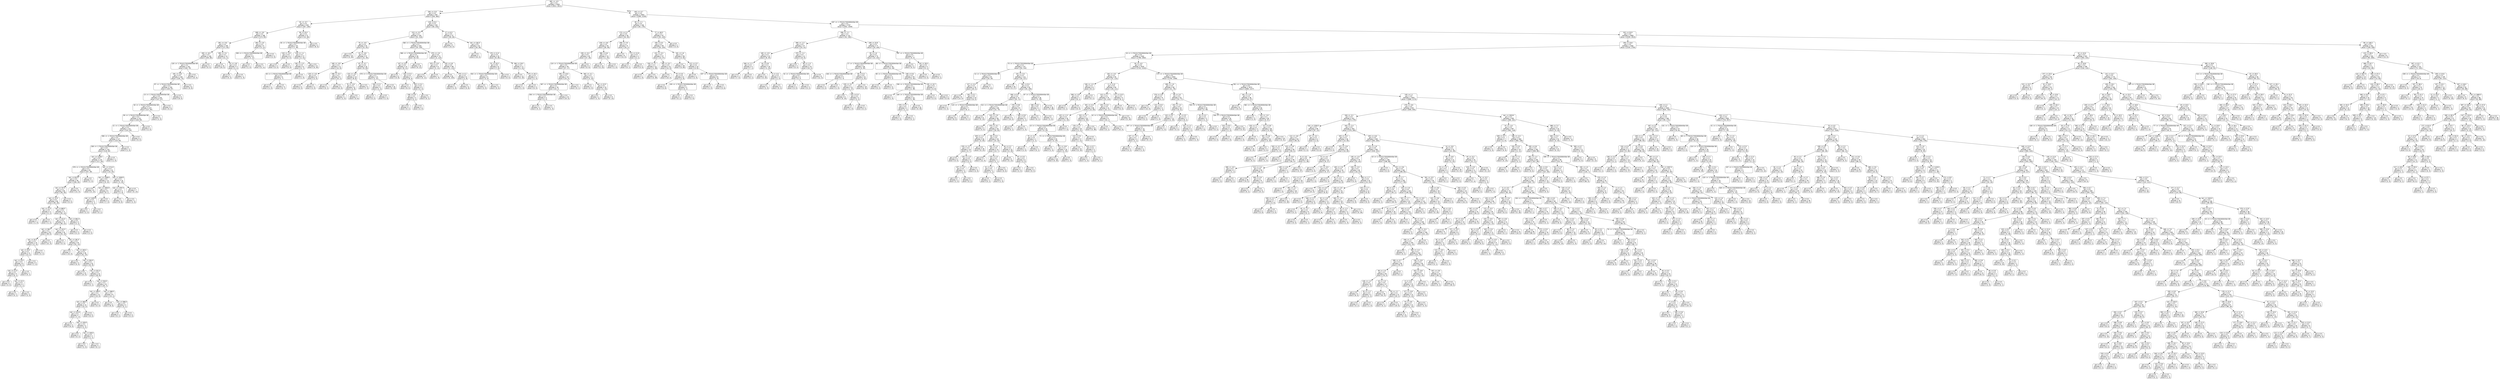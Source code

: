 digraph Tree {
node [shape=box, style="rounded", color="black", fontname=helvetica] ;
edge [fontname=helvetica] ;
0 [label="382 <= -4.5\ngini = 0.5\nsamples = 3350\nvalue = [2611, 2611]"] ;
1 [label="264 <= -5.0\ngini = 0.5\nsamples = 397\nvalue = [246, 383]"] ;
0 -> 1 [labeldistance=2.5, labelangle=45, headlabel="True"] ;
2 [label="81 <= -3.7\ngini = 0.5\nsamples = 205\nvalue = [187, 139]"] ;
1 -> 2 ;
3 [label="268 <= -4.6\ngini = 0.5\nsamples = 168\nvalue = [174, 93]"] ;
2 -> 3 ;
4 [label="281 <= -5.6\ngini = 0.4\nsamples = 159\nvalue = [171, 82]"] ;
3 -> 4 ;
5 [label="300 <= -6.0\ngini = 0.5\nsamples = 146\nvalue = [150, 80]"] ;
4 -> 5 ;
6 [label="133 <= -1.7014117331926443e+38\ngini = 0.4\nsamples = 142\nvalue = [150, 75]"] ;
5 -> 6 ;
7 [label="291 <= -0.8\ngini = 0.5\nsamples = 135\nvalue = [135, 75]"] ;
6 -> 7 ;
8 [label="97 <= -1.7014117331926443e+38\ngini = 0.4\nsamples = 130\nvalue = [135, 67]"] ;
7 -> 8 ;
9 [label="14 <= -1.7014117331926443e+38\ngini = 0.5\nsamples = 125\nvalue = [127, 67]"] ;
8 -> 9 ;
10 [label="18 <= -1.7014117331926443e+38\ngini = 0.4\nsamples = 123\nvalue = [127, 64]"] ;
9 -> 10 ;
11 [label="39 <= -1.7014117331926443e+38\ngini = 0.4\nsamples = 122\nvalue = [126, 64]"] ;
10 -> 11 ;
12 [label="21 <= -1.7014117331926443e+38\ngini = 0.4\nsamples = 121\nvalue = [124, 64]"] ;
11 -> 12 ;
13 [label="356 <= -1.7014117331926443e+38\ngini = 0.5\nsamples = 117\nvalue = [119, 64]"] ;
12 -> 13 ;
14 [label="238 <= -1.7014117331926443e+38\ngini = 0.5\nsamples = 116\nvalue = [118, 64]"] ;
13 -> 14 ;
15 [label="rain <= 1109.0\ngini = 0.5\nsamples = 115\nvalue = [117, 64]"] ;
14 -> 15 ;
16 [label="379 <= -1.7014117331926443e+38\ngini = 0.3\nsamples = 91\nvalue = [107, 30]"] ;
15 -> 16 ;
17 [label="rain <= 813.5\ngini = 0.3\nsamples = 90\nvalue = [106, 30]"] ;
16 -> 17 ;
18 [label="rain <= 747.5\ngini = 0.4\nsamples = 82\nvalue = [94, 30]"] ;
17 -> 18 ;
19 [label="rain <= 12.5\ngini = 0.3\nsamples = 80\nvalue = [94, 26]"] ;
18 -> 19 ;
20 [label="rain <= 11.5\ngini = 0.5\nsamples = 3\nvalue = [2, 2]"] ;
19 -> 20 ;
21 [label="gini = 0.0\nsamples = 1\nvalue = [1, 0]"] ;
20 -> 21 ;
22 [label="gini = 0.4\nsamples = 2\nvalue = [1, 2]"] ;
20 -> 22 ;
23 [label="rain <= 660.5\ngini = 0.3\nsamples = 77\nvalue = [92, 24]"] ;
19 -> 23 ;
24 [label="rain <= 121.5\ngini = 0.3\nsamples = 74\nvalue = [90, 22]"] ;
23 -> 24 ;
25 [label="rain <= 38.0\ngini = 0.2\nsamples = 29\nvalue = [38, 6]"] ;
24 -> 25 ;
26 [label="rain <= 32.5\ngini = 0.4\nsamples = 15\nvalue = [17, 6]"] ;
25 -> 26 ;
27 [label="rain <= 25.5\ngini = 0.2\nsamples = 11\nvalue = [13, 2]"] ;
26 -> 27 ;
28 [label="rain <= 23.5\ngini = 0.4\nsamples = 6\nvalue = [6, 2]"] ;
27 -> 28 ;
29 [label="rain <= 21.0\ngini = 0.2\nsamples = 5\nvalue = [6, 1]"] ;
28 -> 29 ;
30 [label="gini = 0.0\nsamples = 3\nvalue = [4, 0]"] ;
29 -> 30 ;
31 [label="rain <= 22.5\ngini = 0.4\nsamples = 2\nvalue = [2, 1]"] ;
29 -> 31 ;
32 [label="gini = 0.0\nsamples = 1\nvalue = [0, 1]"] ;
31 -> 32 ;
33 [label="gini = 0.0\nsamples = 1\nvalue = [2, 0]"] ;
31 -> 33 ;
34 [label="gini = 0.0\nsamples = 1\nvalue = [0, 1]"] ;
28 -> 34 ;
35 [label="gini = 0.0\nsamples = 5\nvalue = [7, 0]"] ;
27 -> 35 ;
36 [label="gini = 0.5\nsamples = 4\nvalue = [4, 4]"] ;
26 -> 36 ;
37 [label="gini = 0.0\nsamples = 14\nvalue = [21, 0]"] ;
25 -> 37 ;
38 [label="rain <= 141.5\ngini = 0.4\nsamples = 45\nvalue = [52, 16]"] ;
24 -> 38 ;
39 [label="gini = 0.0\nsamples = 2\nvalue = [0, 3]"] ;
38 -> 39 ;
40 [label="rain <= 181.5\ngini = 0.3\nsamples = 43\nvalue = [52, 13]"] ;
38 -> 40 ;
41 [label="gini = 0.0\nsamples = 7\nvalue = [10, 0]"] ;
40 -> 41 ;
42 [label="rain <= 183.5\ngini = 0.4\nsamples = 36\nvalue = [42, 13]"] ;
40 -> 42 ;
43 [label="gini = 0.0\nsamples = 3\nvalue = [0, 5]"] ;
42 -> 43 ;
44 [label="rain <= 304.5\ngini = 0.3\nsamples = 33\nvalue = [42, 8]"] ;
42 -> 44 ;
45 [label="gini = 0.0\nsamples = 10\nvalue = [14, 0]"] ;
44 -> 45 ;
46 [label="rain <= 321.0\ngini = 0.3\nsamples = 23\nvalue = [28, 8]"] ;
44 -> 46 ;
47 [label="gini = 0.0\nsamples = 1\nvalue = [0, 1]"] ;
46 -> 47 ;
48 [label="rain <= 516.5\ngini = 0.3\nsamples = 22\nvalue = [28, 7]"] ;
46 -> 48 ;
49 [label="rain <= 499.5\ngini = 0.4\nsamples = 14\nvalue = [15, 6]"] ;
48 -> 49 ;
50 [label="rain <= 460.5\ngini = 0.3\nsamples = 12\nvalue = [15, 3]"] ;
49 -> 50 ;
51 [label="rain <= 414.0\ngini = 0.4\nsamples = 7\nvalue = [7, 3]"] ;
50 -> 51 ;
52 [label="gini = 0.0\nsamples = 4\nvalue = [6, 0]"] ;
51 -> 52 ;
53 [label="rain <= 429.0\ngini = 0.4\nsamples = 3\nvalue = [1, 3]"] ;
51 -> 53 ;
54 [label="gini = 0.0\nsamples = 1\nvalue = [0, 2]"] ;
53 -> 54 ;
55 [label="rain <= 449.0\ngini = 0.5\nsamples = 2\nvalue = [1, 1]"] ;
53 -> 55 ;
56 [label="gini = 0.0\nsamples = 1\nvalue = [1, 0]"] ;
55 -> 56 ;
57 [label="gini = 0.0\nsamples = 1\nvalue = [0, 1]"] ;
55 -> 57 ;
58 [label="gini = 0.0\nsamples = 5\nvalue = [8, 0]"] ;
50 -> 58 ;
59 [label="gini = 0.0\nsamples = 2\nvalue = [0, 3]"] ;
49 -> 59 ;
60 [label="rain <= 568.0\ngini = 0.1\nsamples = 8\nvalue = [13, 1]"] ;
48 -> 60 ;
61 [label="gini = 0.0\nsamples = 4\nvalue = [8, 0]"] ;
60 -> 61 ;
62 [label="rain <= 596.0\ngini = 0.3\nsamples = 4\nvalue = [5, 1]"] ;
60 -> 62 ;
63 [label="gini = 0.0\nsamples = 1\nvalue = [0, 1]"] ;
62 -> 63 ;
64 [label="gini = 0.0\nsamples = 3\nvalue = [5, 0]"] ;
62 -> 64 ;
65 [label="rain <= 691.5\ngini = 0.5\nsamples = 3\nvalue = [2, 2]"] ;
23 -> 65 ;
66 [label="gini = 0.0\nsamples = 2\nvalue = [0, 2]"] ;
65 -> 66 ;
67 [label="gini = 0.0\nsamples = 1\nvalue = [2, 0]"] ;
65 -> 67 ;
68 [label="gini = 0.0\nsamples = 2\nvalue = [0, 4]"] ;
18 -> 68 ;
69 [label="gini = 0.0\nsamples = 8\nvalue = [12, 0]"] ;
17 -> 69 ;
70 [label="gini = 0.0\nsamples = 1\nvalue = [1, 0]"] ;
16 -> 70 ;
71 [label="rain <= 1714.0\ngini = 0.4\nsamples = 24\nvalue = [10, 34]"] ;
15 -> 71 ;
72 [label="rain <= 1338.0\ngini = 0.5\nsamples = 14\nvalue = [9, 14]"] ;
71 -> 72 ;
73 [label="gini = 0.0\nsamples = 8\nvalue = [0, 13]"] ;
72 -> 73 ;
74 [label="rain <= 1503.5\ngini = 0.2\nsamples = 6\nvalue = [9, 1]"] ;
72 -> 74 ;
75 [label="rain <= 1425.5\ngini = 0.4\nsamples = 2\nvalue = [2, 1]"] ;
74 -> 75 ;
76 [label="gini = 0.0\nsamples = 1\nvalue = [2, 0]"] ;
75 -> 76 ;
77 [label="gini = 0.0\nsamples = 1\nvalue = [0, 1]"] ;
75 -> 77 ;
78 [label="gini = 0.0\nsamples = 4\nvalue = [7, 0]"] ;
74 -> 78 ;
79 [label="rain <= 1828.5\ngini = 0.1\nsamples = 10\nvalue = [1, 20]"] ;
71 -> 79 ;
80 [label="rain <= 1787.0\ngini = 0.2\nsamples = 3\nvalue = [1, 6]"] ;
79 -> 80 ;
81 [label="gini = 0.0\nsamples = 2\nvalue = [0, 6]"] ;
80 -> 81 ;
82 [label="gini = 0.0\nsamples = 1\nvalue = [1, 0]"] ;
80 -> 82 ;
83 [label="gini = 0.0\nsamples = 7\nvalue = [0, 14]"] ;
79 -> 83 ;
84 [label="gini = 0.0\nsamples = 1\nvalue = [1, 0]"] ;
14 -> 84 ;
85 [label="gini = 0.0\nsamples = 1\nvalue = [1, 0]"] ;
13 -> 85 ;
86 [label="gini = 0.0\nsamples = 4\nvalue = [5, 0]"] ;
12 -> 86 ;
87 [label="gini = 0.0\nsamples = 1\nvalue = [2, 0]"] ;
11 -> 87 ;
88 [label="gini = 0.0\nsamples = 1\nvalue = [1, 0]"] ;
10 -> 88 ;
89 [label="gini = 0.0\nsamples = 2\nvalue = [0, 3]"] ;
9 -> 89 ;
90 [label="gini = 0.0\nsamples = 5\nvalue = [8, 0]"] ;
8 -> 90 ;
91 [label="gini = 0.0\nsamples = 5\nvalue = [0, 8]"] ;
7 -> 91 ;
92 [label="gini = 0.0\nsamples = 7\nvalue = [15, 0]"] ;
6 -> 92 ;
93 [label="gini = 0.0\nsamples = 4\nvalue = [0, 5]"] ;
5 -> 93 ;
94 [label="290 <= -5.1\ngini = 0.2\nsamples = 13\nvalue = [21, 2]"] ;
4 -> 94 ;
95 [label="gini = 0.0\nsamples = 10\nvalue = [20, 0]"] ;
94 -> 95 ;
96 [label="20 <= -4.8\ngini = 0.4\nsamples = 3\nvalue = [1, 2]"] ;
94 -> 96 ;
97 [label="gini = 0.0\nsamples = 2\nvalue = [0, 2]"] ;
96 -> 97 ;
98 [label="gini = 0.0\nsamples = 1\nvalue = [1, 0]"] ;
96 -> 98 ;
99 [label="284 <= -2.9\ngini = 0.3\nsamples = 9\nvalue = [3, 11]"] ;
3 -> 99 ;
100 [label="359 <= -1.7014117331926443e+38\ngini = 0.2\nsamples = 8\nvalue = [1, 11]"] ;
99 -> 100 ;
101 [label="gini = 0.0\nsamples = 1\nvalue = [1, 0]"] ;
100 -> 101 ;
102 [label="gini = 0.0\nsamples = 7\nvalue = [0, 11]"] ;
100 -> 102 ;
103 [label="gini = 0.0\nsamples = 1\nvalue = [2, 0]"] ;
99 -> 103 ;
104 [label="56 <= 23.4\ngini = 0.3\nsamples = 37\nvalue = [13, 46]"] ;
2 -> 104 ;
105 [label="26 <= -1.7014117331926443e+38\ngini = 0.2\nsamples = 33\nvalue = [7, 46]"] ;
104 -> 105 ;
106 [label="218 <= -2.6\ngini = 0.5\nsamples = 6\nvalue = [5, 5]"] ;
105 -> 106 ;
107 [label="gini = 0.0\nsamples = 4\nvalue = [0, 5]"] ;
106 -> 107 ;
108 [label="gini = 0.0\nsamples = 2\nvalue = [5, 0]"] ;
106 -> 108 ;
109 [label="216 <= -1.1\ngini = 0.1\nsamples = 27\nvalue = [2, 41]"] ;
105 -> 109 ;
110 [label="192 <= -1.0\ngini = 0.3\nsamples = 6\nvalue = [2, 7]"] ;
109 -> 110 ;
111 [label="50 <= -1.7014117331926443e+38\ngini = 0.2\nsamples = 5\nvalue = [1, 7]"] ;
110 -> 111 ;
112 [label="gini = 0.0\nsamples = 1\nvalue = [1, 0]"] ;
111 -> 112 ;
113 [label="gini = 0.0\nsamples = 4\nvalue = [0, 7]"] ;
111 -> 113 ;
114 [label="gini = 0.0\nsamples = 1\nvalue = [1, 0]"] ;
110 -> 114 ;
115 [label="gini = 0.0\nsamples = 21\nvalue = [0, 34]"] ;
109 -> 115 ;
116 [label="gini = 0.0\nsamples = 4\nvalue = [6, 0]"] ;
104 -> 116 ;
117 [label="216 <= 6.2\ngini = 0.3\nsamples = 192\nvalue = [59, 244]"] ;
1 -> 117 ;
118 [label="213 <= -3.2\ngini = 0.2\nsamples = 155\nvalue = [31, 216]"] ;
117 -> 118 ;
119 [label="75 <= -4.9\ngini = 0.4\nsamples = 52\nvalue = [21, 61]"] ;
118 -> 119 ;
120 [label="gini = 0.0\nsamples = 15\nvalue = [0, 26]"] ;
119 -> 120 ;
121 [label="22 <= -4.8\ngini = 0.5\nsamples = 37\nvalue = [21, 35]"] ;
119 -> 121 ;
122 [label="169 <= -4.8\ngini = 0.4\nsamples = 12\nvalue = [12, 6]"] ;
121 -> 122 ;
123 [label="129 <= -4.6\ngini = 0.4\nsamples = 6\nvalue = [2, 5]"] ;
122 -> 123 ;
124 [label="gini = 0.0\nsamples = 4\nvalue = [0, 5]"] ;
123 -> 124 ;
125 [label="gini = 0.0\nsamples = 2\nvalue = [2, 0]"] ;
123 -> 125 ;
126 [label="298 <= -5.3\ngini = 0.2\nsamples = 6\nvalue = [10, 1]"] ;
122 -> 126 ;
127 [label="gini = 0.0\nsamples = 1\nvalue = [0, 1]"] ;
126 -> 127 ;
128 [label="gini = 0.0\nsamples = 5\nvalue = [10, 0]"] ;
126 -> 128 ;
129 [label="67 <= -4.1\ngini = 0.4\nsamples = 25\nvalue = [9, 29]"] ;
121 -> 129 ;
130 [label="124 <= -4.6\ngini = 0.5\nsamples = 13\nvalue = [8, 8]"] ;
129 -> 130 ;
131 [label="76 <= -4.9\ngini = 0.2\nsamples = 8\nvalue = [1, 8]"] ;
130 -> 131 ;
132 [label="gini = 0.0\nsamples = 1\nvalue = [1, 0]"] ;
131 -> 132 ;
133 [label="gini = 0.0\nsamples = 7\nvalue = [0, 8]"] ;
131 -> 133 ;
134 [label="gini = 0.0\nsamples = 5\nvalue = [7, 0]"] ;
130 -> 134 ;
135 [label="370 <= -1.7014117331926443e+38\ngini = 0.1\nsamples = 12\nvalue = [1, 21]"] ;
129 -> 135 ;
136 [label="326 <= 0.1\ngini = 0.4\nsamples = 2\nvalue = [1, 2]"] ;
135 -> 136 ;
137 [label="gini = 0.0\nsamples = 1\nvalue = [0, 2]"] ;
136 -> 137 ;
138 [label="gini = 0.0\nsamples = 1\nvalue = [1, 0]"] ;
136 -> 138 ;
139 [label="gini = 0.0\nsamples = 10\nvalue = [0, 19]"] ;
135 -> 139 ;
140 [label="360 <= -1.7014117331926443e+38\ngini = 0.1\nsamples = 103\nvalue = [10, 155]"] ;
118 -> 140 ;
141 [label="386 <= -1.7014117331926443e+38\ngini = 0.3\nsamples = 29\nvalue = [8, 32]"] ;
140 -> 141 ;
142 [label="147 <= -0.5\ngini = 0.5\nsamples = 13\nvalue = [8, 11]"] ;
141 -> 142 ;
143 [label="gini = 0.0\nsamples = 6\nvalue = [0, 8]"] ;
142 -> 143 ;
144 [label="163 <= 0.4\ngini = 0.4\nsamples = 7\nvalue = [8, 3]"] ;
142 -> 144 ;
145 [label="gini = 0.0\nsamples = 2\nvalue = [6, 0]"] ;
144 -> 145 ;
146 [label="325 <= 0.4\ngini = 0.5\nsamples = 5\nvalue = [2, 3]"] ;
144 -> 146 ;
147 [label="246 <= 0.8\ngini = 0.4\nsamples = 3\nvalue = [2, 1]"] ;
146 -> 147 ;
148 [label="gini = 0.0\nsamples = 1\nvalue = [0, 1]"] ;
147 -> 148 ;
149 [label="gini = 0.0\nsamples = 2\nvalue = [2, 0]"] ;
147 -> 149 ;
150 [label="gini = 0.0\nsamples = 2\nvalue = [0, 2]"] ;
146 -> 150 ;
151 [label="gini = 0.0\nsamples = 16\nvalue = [0, 21]"] ;
141 -> 151 ;
152 [label="370 <= -2.0\ngini = 0.0\nsamples = 74\nvalue = [2, 123]"] ;
140 -> 152 ;
153 [label="370 <= -2.6\ngini = 0.2\nsamples = 6\nvalue = [1, 11]"] ;
152 -> 153 ;
154 [label="gini = 0.0\nsamples = 5\nvalue = [0, 11]"] ;
153 -> 154 ;
155 [label="gini = 0.0\nsamples = 1\nvalue = [1, 0]"] ;
153 -> 155 ;
156 [label="220 <= 4.8\ngini = 0.0\nsamples = 68\nvalue = [1, 112]"] ;
152 -> 156 ;
157 [label="gini = 0.0\nsamples = 62\nvalue = [0, 104]"] ;
156 -> 157 ;
158 [label="375 <= 4.1\ngini = 0.2\nsamples = 6\nvalue = [1, 8]"] ;
156 -> 158 ;
159 [label="gini = 0.0\nsamples = 1\nvalue = [1, 0]"] ;
158 -> 159 ;
160 [label="gini = 0.0\nsamples = 5\nvalue = [0, 8]"] ;
158 -> 160 ;
161 [label="17 <= 6.3\ngini = 0.5\nsamples = 37\nvalue = [28, 28]"] ;
117 -> 161 ;
162 [label="gini = 0.0\nsamples = 5\nvalue = [10, 0]"] ;
161 -> 162 ;
163 [label="rain <= 162.5\ngini = 0.5\nsamples = 32\nvalue = [18, 28]"] ;
161 -> 163 ;
164 [label="gini = 0.0\nsamples = 7\nvalue = [10, 0]"] ;
163 -> 164 ;
165 [label="176 <= 11.5\ngini = 0.3\nsamples = 25\nvalue = [8, 28]"] ;
163 -> 165 ;
166 [label="51 <= 10.3\ngini = 0.5\nsamples = 8\nvalue = [7, 6]"] ;
165 -> 166 ;
167 [label="354 <= -1.7014117331926443e+38\ngini = 0.4\nsamples = 5\nvalue = [2, 6]"] ;
166 -> 167 ;
168 [label="gini = 0.0\nsamples = 1\nvalue = [2, 0]"] ;
167 -> 168 ;
169 [label="gini = 0.0\nsamples = 4\nvalue = [0, 6]"] ;
167 -> 169 ;
170 [label="gini = 0.0\nsamples = 3\nvalue = [5, 0]"] ;
166 -> 170 ;
171 [label="384 <= 19.0\ngini = 0.1\nsamples = 17\nvalue = [1, 22]"] ;
165 -> 171 ;
172 [label="gini = 0.0\nsamples = 14\nvalue = [0, 19]"] ;
171 -> 172 ;
173 [label="273 <= 25.2\ngini = 0.4\nsamples = 3\nvalue = [1, 3]"] ;
171 -> 173 ;
174 [label="gini = 0.0\nsamples = 1\nvalue = [1, 0]"] ;
173 -> 174 ;
175 [label="gini = 0.0\nsamples = 2\nvalue = [0, 3]"] ;
173 -> 175 ;
176 [label="163 <= -5.7\ngini = 0.5\nsamples = 2953\nvalue = [2365, 2228]"] ;
0 -> 176 [labeldistance=2.5, labelangle=-45, headlabel="False"] ;
177 [label="65 <= -1.1\ngini = 0.4\nsamples = 156\nvalue = [64, 179]"] ;
176 -> 177 ;
178 [label="174 <= 2.2\ngini = 0.5\nsamples = 59\nvalue = [44, 50]"] ;
177 -> 178 ;
179 [label="228 <= -0.8\ngini = 0.5\nsamples = 50\nvalue = [28, 49]"] ;
178 -> 179 ;
180 [label="239 <= -0.2\ngini = 0.5\nsamples = 35\nvalue = [27, 26]"] ;
179 -> 180 ;
181 [label="124 <= -1.7014117331926443e+38\ngini = 0.5\nsamples = 30\nvalue = [27, 17]"] ;
180 -> 181 ;
182 [label="391 <= 10.6\ngini = 0.2\nsamples = 19\nvalue = [24, 3]"] ;
181 -> 182 ;
183 [label="367 <= -1.7014117331926443e+38\ngini = 0.1\nsamples = 18\nvalue = [24, 2]"] ;
182 -> 183 ;
184 [label="256 <= -1.7014117331926443e+38\ngini = 0.4\nsamples = 3\nvalue = [1, 2]"] ;
183 -> 184 ;
185 [label="gini = 0.0\nsamples = 2\nvalue = [0, 2]"] ;
184 -> 185 ;
186 [label="gini = 0.0\nsamples = 1\nvalue = [1, 0]"] ;
184 -> 186 ;
187 [label="gini = 0.0\nsamples = 15\nvalue = [23, 0]"] ;
183 -> 187 ;
188 [label="gini = 0.0\nsamples = 1\nvalue = [0, 1]"] ;
182 -> 188 ;
189 [label="382 <= -4.1\ngini = 0.3\nsamples = 11\nvalue = [3, 14]"] ;
181 -> 189 ;
190 [label="gini = 0.0\nsamples = 1\nvalue = [2, 0]"] ;
189 -> 190 ;
191 [label="rain <= 22.5\ngini = 0.1\nsamples = 10\nvalue = [1, 14]"] ;
189 -> 191 ;
192 [label="gini = 0.0\nsamples = 1\nvalue = [1, 0]"] ;
191 -> 192 ;
193 [label="gini = 0.0\nsamples = 9\nvalue = [0, 14]"] ;
191 -> 193 ;
194 [label="gini = 0.0\nsamples = 5\nvalue = [0, 9]"] ;
180 -> 194 ;
195 [label="386 <= 6.6\ngini = 0.1\nsamples = 15\nvalue = [1, 23]"] ;
179 -> 195 ;
196 [label="gini = 0.0\nsamples = 14\nvalue = [0, 23]"] ;
195 -> 196 ;
197 [label="gini = 0.0\nsamples = 1\nvalue = [1, 0]"] ;
195 -> 197 ;
198 [label="206 <= 7.8\ngini = 0.1\nsamples = 9\nvalue = [16, 1]"] ;
178 -> 198 ;
199 [label="gini = 0.0\nsamples = 6\nvalue = [13, 0]"] ;
198 -> 199 ;
200 [label="174 <= 11.8\ngini = 0.4\nsamples = 3\nvalue = [3, 1]"] ;
198 -> 200 ;
201 [label="gini = 0.0\nsamples = 1\nvalue = [0, 1]"] ;
200 -> 201 ;
202 [label="gini = 0.0\nsamples = 2\nvalue = [3, 0]"] ;
200 -> 202 ;
203 [label="77 <= 46.3\ngini = 0.2\nsamples = 97\nvalue = [20, 129]"] ;
177 -> 203 ;
204 [label="193 <= 0.5\ngini = 0.2\nsamples = 95\nvalue = [16, 129]"] ;
203 -> 204 ;
205 [label="131 <= -0.3\ngini = 0.4\nsamples = 37\nvalue = [13, 37]"] ;
204 -> 205 ;
206 [label="316 <= -2.1\ngini = 0.1\nsamples = 22\nvalue = [1, 28]"] ;
205 -> 206 ;
207 [label="gini = 0.0\nsamples = 1\nvalue = [1, 0]"] ;
206 -> 207 ;
208 [label="gini = 0.0\nsamples = 21\nvalue = [0, 28]"] ;
206 -> 208 ;
209 [label="185 <= -0.4\ngini = 0.5\nsamples = 15\nvalue = [12, 9]"] ;
205 -> 209 ;
210 [label="gini = 0.0\nsamples = 7\nvalue = [10, 0]"] ;
209 -> 210 ;
211 [label="79 <= 0.5\ngini = 0.3\nsamples = 8\nvalue = [2, 9]"] ;
209 -> 211 ;
212 [label="gini = 0.0\nsamples = 5\nvalue = [0, 8]"] ;
211 -> 212 ;
213 [label="205 <= -1.7014117331926443e+38\ngini = 0.4\nsamples = 3\nvalue = [2, 1]"] ;
211 -> 213 ;
214 [label="gini = 0.0\nsamples = 1\nvalue = [0, 1]"] ;
213 -> 214 ;
215 [label="gini = 0.0\nsamples = 2\nvalue = [2, 0]"] ;
213 -> 215 ;
216 [label="181 <= 1.8\ngini = 0.1\nsamples = 58\nvalue = [3, 92]"] ;
204 -> 216 ;
217 [label="gini = 0.0\nsamples = 48\nvalue = [0, 84]"] ;
216 -> 217 ;
218 [label="112 <= 2.5\ngini = 0.4\nsamples = 10\nvalue = [3, 8]"] ;
216 -> 218 ;
219 [label="gini = 0.0\nsamples = 2\nvalue = [2, 0]"] ;
218 -> 219 ;
220 [label="257 <= -1.7014117331926443e+38\ngini = 0.2\nsamples = 8\nvalue = [1, 8]"] ;
218 -> 220 ;
221 [label="gini = 0.0\nsamples = 1\nvalue = [1, 0]"] ;
220 -> 221 ;
222 [label="gini = 0.0\nsamples = 7\nvalue = [0, 8]"] ;
220 -> 222 ;
223 [label="gini = 0.0\nsamples = 2\nvalue = [4, 0]"] ;
203 -> 223 ;
224 [label="267 <= -1.7014117331926443e+38\ngini = 0.5\nsamples = 2797\nvalue = [2301, 2049]"] ;
176 -> 224 ;
225 [label="296 <= -1.1\ngini = 0.4\nsamples = 114\nvalue = [42, 136]"] ;
224 -> 225 ;
226 [label="390 <= -1.3\ngini = 0.5\nsamples = 37\nvalue = [23, 31]"] ;
225 -> 226 ;
227 [label="165 <= -4.5\ngini = 0.4\nsamples = 23\nvalue = [8, 25]"] ;
226 -> 227 ;
228 [label="284 <= -1.1\ngini = 0.2\nsamples = 5\nvalue = [7, 1]"] ;
227 -> 228 ;
229 [label="gini = 0.0\nsamples = 4\nvalue = [7, 0]"] ;
228 -> 229 ;
230 [label="gini = 0.0\nsamples = 1\nvalue = [0, 1]"] ;
228 -> 230 ;
231 [label="44 <= 0.6\ngini = 0.1\nsamples = 18\nvalue = [1, 24]"] ;
227 -> 231 ;
232 [label="gini = 0.0\nsamples = 14\nvalue = [0, 20]"] ;
231 -> 232 ;
233 [label="8 <= -0.4\ngini = 0.3\nsamples = 4\nvalue = [1, 4]"] ;
231 -> 233 ;
234 [label="gini = 0.0\nsamples = 1\nvalue = [1, 0]"] ;
233 -> 234 ;
235 [label="gini = 0.0\nsamples = 3\nvalue = [0, 4]"] ;
233 -> 235 ;
236 [label="370 <= -1.4\ngini = 0.4\nsamples = 14\nvalue = [15, 6]"] ;
226 -> 236 ;
237 [label="gini = 0.0\nsamples = 4\nvalue = [0, 4]"] ;
236 -> 237 ;
238 [label="69 <= -1.3\ngini = 0.2\nsamples = 10\nvalue = [15, 2]"] ;
236 -> 238 ;
239 [label="32 <= -1.7014117331926443e+38\ngini = 0.5\nsamples = 4\nvalue = [3, 2]"] ;
238 -> 239 ;
240 [label="gini = 0.0\nsamples = 2\nvalue = [3, 0]"] ;
239 -> 240 ;
241 [label="gini = 0.0\nsamples = 2\nvalue = [0, 2]"] ;
239 -> 241 ;
242 [label="gini = 0.0\nsamples = 6\nvalue = [12, 0]"] ;
238 -> 242 ;
243 [label="209 <= 15.8\ngini = 0.3\nsamples = 77\nvalue = [19, 105]"] ;
225 -> 243 ;
244 [label="93 <= 1.6\ngini = 0.2\nsamples = 70\nvalue = [14, 101]"] ;
243 -> 244 ;
245 [label="17 <= -1.7014117331926443e+38\ngini = 0.1\nsamples = 36\nvalue = [2, 55]"] ;
244 -> 245 ;
246 [label="246 <= -1.7014117331926443e+38\ngini = 0.3\nsamples = 5\nvalue = [1, 4]"] ;
245 -> 246 ;
247 [label="gini = 0.0\nsamples = 4\nvalue = [0, 4]"] ;
246 -> 247 ;
248 [label="gini = 0.0\nsamples = 1\nvalue = [1, 0]"] ;
246 -> 248 ;
249 [label="38 <= 0.3\ngini = 0.0\nsamples = 31\nvalue = [1, 51]"] ;
245 -> 249 ;
250 [label="229 <= -0.1\ngini = 0.1\nsamples = 12\nvalue = [1, 17]"] ;
249 -> 250 ;
251 [label="gini = 0.0\nsamples = 9\nvalue = [0, 15]"] ;
250 -> 251 ;
252 [label="223 <= 0.4\ngini = 0.4\nsamples = 3\nvalue = [1, 2]"] ;
250 -> 252 ;
253 [label="gini = 0.0\nsamples = 1\nvalue = [1, 0]"] ;
252 -> 253 ;
254 [label="gini = 0.0\nsamples = 2\nvalue = [0, 2]"] ;
252 -> 254 ;
255 [label="gini = 0.0\nsamples = 19\nvalue = [0, 34]"] ;
249 -> 255 ;
256 [label="86 <= -1.7014117331926443e+38\ngini = 0.3\nsamples = 34\nvalue = [12, 46]"] ;
244 -> 256 ;
257 [label="95 <= -1.7014117331926443e+38\ngini = 0.3\nsamples = 4\nvalue = [7, 2]"] ;
256 -> 257 ;
258 [label="gini = 0.0\nsamples = 1\nvalue = [0, 2]"] ;
257 -> 258 ;
259 [label="gini = 0.0\nsamples = 3\nvalue = [7, 0]"] ;
257 -> 259 ;
260 [label="248 <= 9.0\ngini = 0.2\nsamples = 30\nvalue = [5, 44]"] ;
256 -> 260 ;
261 [label="256 <= -1.7014117331926443e+38\ngini = 0.1\nsamples = 23\nvalue = [2, 36]"] ;
260 -> 261 ;
262 [label="gini = 0.0\nsamples = 1\nvalue = [1, 0]"] ;
261 -> 262 ;
263 [label="184 <= -1.7014117331926443e+38\ngini = 0.1\nsamples = 22\nvalue = [1, 36]"] ;
261 -> 263 ;
264 [label="376 <= 5.7\ngini = 0.5\nsamples = 2\nvalue = [1, 1]"] ;
263 -> 264 ;
265 [label="gini = 0.0\nsamples = 1\nvalue = [1, 0]"] ;
264 -> 265 ;
266 [label="gini = 0.0\nsamples = 1\nvalue = [0, 1]"] ;
264 -> 266 ;
267 [label="gini = 0.0\nsamples = 20\nvalue = [0, 35]"] ;
263 -> 267 ;
268 [label="135 <= 10.7\ngini = 0.4\nsamples = 7\nvalue = [3, 8]"] ;
260 -> 268 ;
269 [label="gini = 0.0\nsamples = 2\nvalue = [3, 0]"] ;
268 -> 269 ;
270 [label="gini = 0.0\nsamples = 5\nvalue = [0, 8]"] ;
268 -> 270 ;
271 [label="187 <= -1.7014117331926443e+38\ngini = 0.5\nsamples = 7\nvalue = [5, 4]"] ;
243 -> 271 ;
272 [label="gini = 0.0\nsamples = 2\nvalue = [0, 3]"] ;
271 -> 272 ;
273 [label="134 <= 28.4\ngini = 0.3\nsamples = 5\nvalue = [5, 1]"] ;
271 -> 273 ;
274 [label="gini = 0.0\nsamples = 4\nvalue = [5, 0]"] ;
273 -> 274 ;
275 [label="gini = 0.0\nsamples = 1\nvalue = [0, 1]"] ;
273 -> 275 ;
276 [label="322 <= 32.9\ngini = 0.5\nsamples = 2683\nvalue = [2259, 1913]"] ;
224 -> 276 ;
277 [label="256 <= 15.8\ngini = 0.5\nsamples = 2482\nvalue = [2150, 1704]"] ;
276 -> 277 ;
278 [label="19 <= -1.7014117331926443e+38\ngini = 0.5\nsamples = 2162\nvalue = [1796, 1562]"] ;
277 -> 278 ;
279 [label="73 <= -1.7014117331926443e+38\ngini = 0.4\nsamples = 137\nvalue = [54, 143]"] ;
278 -> 279 ;
280 [label="14 <= -1.7014117331926443e+38\ngini = 0.5\nsamples = 25\nvalue = [20, 16]"] ;
279 -> 280 ;
281 [label="127 <= -0.4\ngini = 0.3\nsamples = 18\nvalue = [20, 4]"] ;
280 -> 281 ;
282 [label="gini = 0.0\nsamples = 8\nvalue = [14, 0]"] ;
281 -> 282 ;
283 [label="162 <= 0.1\ngini = 0.5\nsamples = 10\nvalue = [6, 4]"] ;
281 -> 283 ;
284 [label="gini = 0.0\nsamples = 3\nvalue = [0, 3]"] ;
283 -> 284 ;
285 [label="115 <= -1.7014117331926443e+38\ngini = 0.2\nsamples = 7\nvalue = [6, 1]"] ;
283 -> 285 ;
286 [label="gini = 0.0\nsamples = 6\nvalue = [6, 0]"] ;
285 -> 286 ;
287 [label="gini = 0.0\nsamples = 1\nvalue = [0, 1]"] ;
285 -> 287 ;
288 [label="gini = 0.0\nsamples = 7\nvalue = [0, 12]"] ;
280 -> 288 ;
289 [label="151 <= -3.4\ngini = 0.3\nsamples = 112\nvalue = [34, 127]"] ;
279 -> 289 ;
290 [label="gini = 0.0\nsamples = 20\nvalue = [0, 27]"] ;
289 -> 290 ;
291 [label="391 <= 9.4\ngini = 0.4\nsamples = 92\nvalue = [34, 100]"] ;
289 -> 291 ;
292 [label="306 <= 5.9\ngini = 0.4\nsamples = 74\nvalue = [33, 71]"] ;
291 -> 292 ;
293 [label="312 <= -1.7014117331926443e+38\ngini = 0.4\nsamples = 66\nvalue = [22, 70]"] ;
292 -> 293 ;
294 [label="gini = 0.0\nsamples = 8\nvalue = [0, 15]"] ;
293 -> 294 ;
295 [label="143 <= -2.9\ngini = 0.4\nsamples = 58\nvalue = [22, 55]"] ;
293 -> 295 ;
296 [label="gini = 0.0\nsamples = 3\nvalue = [4, 0]"] ;
295 -> 296 ;
297 [label="370 <= -0.1\ngini = 0.4\nsamples = 55\nvalue = [18, 55]"] ;
295 -> 297 ;
298 [label="329 <= -1.1\ngini = 0.2\nsamples = 26\nvalue = [3, 30]"] ;
297 -> 298 ;
299 [label="376 <= -2.2\ngini = 0.4\nsamples = 10\nvalue = [3, 7]"] ;
298 -> 299 ;
300 [label="gini = 0.0\nsamples = 5\nvalue = [0, 5]"] ;
299 -> 300 ;
301 [label="102 <= -1.5\ngini = 0.5\nsamples = 5\nvalue = [3, 2]"] ;
299 -> 301 ;
302 [label="237 <= -2.0\ngini = 0.4\nsamples = 3\nvalue = [1, 2]"] ;
301 -> 302 ;
303 [label="gini = 0.0\nsamples = 1\nvalue = [1, 0]"] ;
302 -> 303 ;
304 [label="gini = 0.0\nsamples = 2\nvalue = [0, 2]"] ;
302 -> 304 ;
305 [label="gini = 0.0\nsamples = 2\nvalue = [2, 0]"] ;
301 -> 305 ;
306 [label="gini = 0.0\nsamples = 16\nvalue = [0, 23]"] ;
298 -> 306 ;
307 [label="38 <= 0.3\ngini = 0.5\nsamples = 29\nvalue = [15, 25]"] ;
297 -> 307 ;
308 [label="252 <= 1.5\ngini = 0.5\nsamples = 14\nvalue = [13, 7]"] ;
307 -> 308 ;
309 [label="gini = 0.0\nsamples = 7\nvalue = [12, 0]"] ;
308 -> 309 ;
310 [label="125 <= 1.5\ngini = 0.2\nsamples = 7\nvalue = [1, 7]"] ;
308 -> 310 ;
311 [label="31 <= 1.0\ngini = 0.5\nsamples = 2\nvalue = [1, 1]"] ;
310 -> 311 ;
312 [label="gini = 0.0\nsamples = 1\nvalue = [0, 1]"] ;
311 -> 312 ;
313 [label="gini = 0.0\nsamples = 1\nvalue = [1, 0]"] ;
311 -> 313 ;
314 [label="gini = 0.0\nsamples = 5\nvalue = [0, 6]"] ;
310 -> 314 ;
315 [label="64 <= 2.2\ngini = 0.2\nsamples = 15\nvalue = [2, 18]"] ;
307 -> 315 ;
316 [label="gini = 0.0\nsamples = 9\nvalue = [0, 13]"] ;
315 -> 316 ;
317 [label="87 <= 4.0\ngini = 0.4\nsamples = 6\nvalue = [2, 5]"] ;
315 -> 317 ;
318 [label="gini = 0.0\nsamples = 2\nvalue = [2, 0]"] ;
317 -> 318 ;
319 [label="gini = 0.0\nsamples = 4\nvalue = [0, 5]"] ;
317 -> 319 ;
320 [label="276 <= 8.8\ngini = 0.2\nsamples = 8\nvalue = [11, 1]"] ;
292 -> 320 ;
321 [label="gini = 0.0\nsamples = 6\nvalue = [10, 0]"] ;
320 -> 321 ;
322 [label="209 <= 9.0\ngini = 0.5\nsamples = 2\nvalue = [1, 1]"] ;
320 -> 322 ;
323 [label="gini = 0.0\nsamples = 1\nvalue = [0, 1]"] ;
322 -> 323 ;
324 [label="gini = 0.0\nsamples = 1\nvalue = [1, 0]"] ;
322 -> 324 ;
325 [label="97 <= -1.7014117331926443e+38\ngini = 0.1\nsamples = 18\nvalue = [1, 29]"] ;
291 -> 325 ;
326 [label="168 <= 8.2\ngini = 0.5\nsamples = 2\nvalue = [1, 1]"] ;
325 -> 326 ;
327 [label="gini = 0.0\nsamples = 1\nvalue = [0, 1]"] ;
326 -> 327 ;
328 [label="gini = 0.0\nsamples = 1\nvalue = [1, 0]"] ;
326 -> 328 ;
329 [label="gini = 0.0\nsamples = 16\nvalue = [0, 28]"] ;
325 -> 329 ;
330 [label="92 <= -4.5\ngini = 0.5\nsamples = 2025\nvalue = [1742, 1419]"] ;
278 -> 330 ;
331 [label="164 <= -4.5\ngini = 0.4\nsamples = 92\nvalue = [37, 113]"] ;
330 -> 331 ;
332 [label="106 <= -1.5\ngini = 0.3\nsamples = 8\nvalue = [8, 2]"] ;
331 -> 332 ;
333 [label="306 <= -4.8\ngini = 0.2\nsamples = 7\nvalue = [8, 1]"] ;
332 -> 333 ;
334 [label="gini = 0.0\nsamples = 1\nvalue = [0, 1]"] ;
333 -> 334 ;
335 [label="gini = 0.0\nsamples = 6\nvalue = [8, 0]"] ;
333 -> 335 ;
336 [label="gini = 0.0\nsamples = 1\nvalue = [0, 1]"] ;
332 -> 336 ;
337 [label="4 <= 11.9\ngini = 0.3\nsamples = 84\nvalue = [29, 111]"] ;
331 -> 337 ;
338 [label="110 <= 2.7\ngini = 0.3\nsamples = 79\nvalue = [23, 110]"] ;
337 -> 338 ;
339 [label="301 <= -0.4\ngini = 0.2\nsamples = 66\nvalue = [13, 93]"] ;
338 -> 339 ;
340 [label="125 <= -1.3\ngini = 0.4\nsamples = 26\nvalue = [11, 34]"] ;
339 -> 340 ;
341 [label="10 <= -1.7014117331926443e+38\ngini = 0.2\nsamples = 22\nvalue = [4, 34]"] ;
340 -> 341 ;
342 [label="75 <= -4.1\ngini = 0.4\nsamples = 2\nvalue = [2, 1]"] ;
341 -> 342 ;
343 [label="gini = 0.0\nsamples = 1\nvalue = [2, 0]"] ;
342 -> 343 ;
344 [label="gini = 0.0\nsamples = 1\nvalue = [0, 1]"] ;
342 -> 344 ;
345 [label="71 <= -1.7014117331926443e+38\ngini = 0.1\nsamples = 20\nvalue = [2, 33]"] ;
341 -> 345 ;
346 [label="gini = 0.0\nsamples = 1\nvalue = [1, 0]"] ;
345 -> 346 ;
347 [label="372 <= -0.8\ngini = 0.1\nsamples = 19\nvalue = [1, 33]"] ;
345 -> 347 ;
348 [label="gini = 0.0\nsamples = 18\nvalue = [0, 33]"] ;
347 -> 348 ;
349 [label="gini = 0.0\nsamples = 1\nvalue = [1, 0]"] ;
347 -> 349 ;
350 [label="gini = 0.0\nsamples = 4\nvalue = [7, 0]"] ;
340 -> 350 ;
351 [label="220 <= 1.4\ngini = 0.1\nsamples = 40\nvalue = [2, 59]"] ;
339 -> 351 ;
352 [label="179 <= 1.7\ngini = 0.2\nsamples = 18\nvalue = [2, 21]"] ;
351 -> 352 ;
353 [label="110 <= 0.5\ngini = 0.1\nsamples = 17\nvalue = [1, 21]"] ;
352 -> 353 ;
354 [label="gini = 0.0\nsamples = 14\nvalue = [0, 19]"] ;
353 -> 354 ;
355 [label="323 <= 0.7\ngini = 0.4\nsamples = 3\nvalue = [1, 2]"] ;
353 -> 355 ;
356 [label="gini = 0.0\nsamples = 1\nvalue = [1, 0]"] ;
355 -> 356 ;
357 [label="gini = 0.0\nsamples = 2\nvalue = [0, 2]"] ;
355 -> 357 ;
358 [label="gini = 0.0\nsamples = 1\nvalue = [1, 0]"] ;
352 -> 358 ;
359 [label="gini = 0.0\nsamples = 22\nvalue = [0, 38]"] ;
351 -> 359 ;
360 [label="204 <= 4.0\ngini = 0.5\nsamples = 13\nvalue = [10, 17]"] ;
338 -> 360 ;
361 [label="42 <= -1.7014117331926443e+38\ngini = 0.2\nsamples = 5\nvalue = [10, 1]"] ;
360 -> 361 ;
362 [label="gini = 0.0\nsamples = 1\nvalue = [0, 1]"] ;
361 -> 362 ;
363 [label="gini = 0.0\nsamples = 4\nvalue = [10, 0]"] ;
361 -> 363 ;
364 [label="gini = 0.0\nsamples = 8\nvalue = [0, 16]"] ;
360 -> 364 ;
365 [label="117 <= 13.3\ngini = 0.2\nsamples = 5\nvalue = [6, 1]"] ;
337 -> 365 ;
366 [label="gini = 0.0\nsamples = 4\nvalue = [6, 0]"] ;
365 -> 366 ;
367 [label="gini = 0.0\nsamples = 1\nvalue = [0, 1]"] ;
365 -> 367 ;
368 [label="171 <= -1.7014117331926443e+38\ngini = 0.5\nsamples = 1933\nvalue = [1705, 1306]"] ;
330 -> 368 ;
369 [label="399 <= -1.9\ngini = 0.3\nsamples = 60\nvalue = [21, 79]"] ;
368 -> 369 ;
370 [label="176 <= -0.9\ngini = 0.3\nsamples = 8\nvalue = [11, 2]"] ;
369 -> 370 ;
371 [label="gini = 0.0\nsamples = 5\nvalue = [10, 0]"] ;
370 -> 371 ;
372 [label="122 <= 6.0\ngini = 0.4\nsamples = 3\nvalue = [1, 2]"] ;
370 -> 372 ;
373 [label="gini = 0.0\nsamples = 2\nvalue = [0, 2]"] ;
372 -> 373 ;
374 [label="gini = 0.0\nsamples = 1\nvalue = [1, 0]"] ;
372 -> 374 ;
375 [label="48 <= 1.8\ngini = 0.2\nsamples = 52\nvalue = [10, 77]"] ;
369 -> 375 ;
376 [label="152 <= -1.0\ngini = 0.4\nsamples = 20\nvalue = [8, 21]"] ;
375 -> 376 ;
377 [label="119 <= 4.3\ngini = 0.2\nsamples = 13\nvalue = [2, 19]"] ;
376 -> 377 ;
378 [label="397 <= -1.7014117331926443e+38\ngini = 0.1\nsamples = 12\nvalue = [1, 19]"] ;
377 -> 378 ;
379 [label="157 <= -1.5\ngini = 0.4\nsamples = 3\nvalue = [1, 2]"] ;
378 -> 379 ;
380 [label="gini = 0.0\nsamples = 2\nvalue = [0, 2]"] ;
379 -> 380 ;
381 [label="gini = 0.0\nsamples = 1\nvalue = [1, 0]"] ;
379 -> 381 ;
382 [label="gini = 0.0\nsamples = 9\nvalue = [0, 17]"] ;
378 -> 382 ;
383 [label="gini = 0.0\nsamples = 1\nvalue = [1, 0]"] ;
377 -> 383 ;
384 [label="97 <= 0.5\ngini = 0.4\nsamples = 7\nvalue = [6, 2]"] ;
376 -> 384 ;
385 [label="gini = 0.0\nsamples = 4\nvalue = [5, 0]"] ;
384 -> 385 ;
386 [label="222 <= 1.4\ngini = 0.4\nsamples = 3\nvalue = [1, 2]"] ;
384 -> 386 ;
387 [label="gini = 0.0\nsamples = 2\nvalue = [0, 2]"] ;
386 -> 387 ;
388 [label="gini = 0.0\nsamples = 1\nvalue = [1, 0]"] ;
386 -> 388 ;
389 [label="334 <= -1.7014117331926443e+38\ngini = 0.1\nsamples = 32\nvalue = [2, 56]"] ;
375 -> 389 ;
390 [label="34 <= 4.4\ngini = 0.4\nsamples = 3\nvalue = [1, 2]"] ;
389 -> 390 ;
391 [label="gini = 0.0\nsamples = 1\nvalue = [1, 0]"] ;
390 -> 391 ;
392 [label="gini = 0.0\nsamples = 2\nvalue = [0, 2]"] ;
390 -> 392 ;
393 [label="136 <= -1.7014117331926443e+38\ngini = 0.0\nsamples = 29\nvalue = [1, 54]"] ;
389 -> 393 ;
394 [label="224 <= 9.5\ngini = 0.4\nsamples = 3\nvalue = [1, 3]"] ;
393 -> 394 ;
395 [label="gini = 0.0\nsamples = 2\nvalue = [0, 3]"] ;
394 -> 395 ;
396 [label="gini = 0.0\nsamples = 1\nvalue = [1, 0]"] ;
394 -> 396 ;
397 [label="gini = 0.0\nsamples = 26\nvalue = [0, 51]"] ;
393 -> 397 ;
398 [label="351 <= -1.7014117331926443e+38\ngini = 0.5\nsamples = 1873\nvalue = [1684, 1227]"] ;
368 -> 398 ;
399 [label="161 <= -1.9\ngini = 0.3\nsamples = 48\nvalue = [16, 57]"] ;
398 -> 399 ;
400 [label="gini = 0.0\nsamples = 8\nvalue = [10, 0]"] ;
399 -> 400 ;
401 [label="362 <= -1.7014117331926443e+38\ngini = 0.2\nsamples = 40\nvalue = [6, 57]"] ;
399 -> 401 ;
402 [label="gini = 0.0\nsamples = 1\nvalue = [1, 0]"] ;
401 -> 402 ;
403 [label="133 <= -1.6\ngini = 0.1\nsamples = 39\nvalue = [5, 57]"] ;
401 -> 403 ;
404 [label="220 <= 7.1\ngini = 0.4\nsamples = 3\nvalue = [2, 1]"] ;
403 -> 404 ;
405 [label="gini = 0.0\nsamples = 2\nvalue = [2, 0]"] ;
404 -> 405 ;
406 [label="gini = 0.0\nsamples = 1\nvalue = [0, 1]"] ;
404 -> 406 ;
407 [label="117 <= 0.8\ngini = 0.1\nsamples = 36\nvalue = [3, 56]"] ;
403 -> 407 ;
408 [label="301 <= 0.6\ngini = 0.2\nsamples = 18\nvalue = [3, 25]"] ;
407 -> 408 ;
409 [label="gini = 0.0\nsamples = 15\nvalue = [0, 25]"] ;
408 -> 409 ;
410 [label="gini = 0.0\nsamples = 3\nvalue = [3, 0]"] ;
408 -> 410 ;
411 [label="gini = 0.0\nsamples = 18\nvalue = [0, 31]"] ;
407 -> 411 ;
412 [label="145 <= 1.1\ngini = 0.5\nsamples = 1825\nvalue = [1668, 1170]"] ;
398 -> 412 ;
413 [label="276 <= -0.6\ngini = 0.5\nsamples = 821\nvalue = [839, 440]"] ;
412 -> 413 ;
414 [label="326 <= -3.1\ngini = 0.5\nsamples = 421\nvalue = [373, 279]"] ;
413 -> 414 ;
415 [label="rain <= 1326.0\ngini = 0.2\nsamples = 68\nvalue = [97, 14]"] ;
414 -> 415 ;
416 [label="114 <= -4.8\ngini = 0.1\nsamples = 62\nvalue = [95, 8]"] ;
415 -> 416 ;
417 [label="320 <= -4.1\ngini = 0.4\nsamples = 3\nvalue = [1, 3]"] ;
416 -> 417 ;
418 [label="gini = 0.0\nsamples = 2\nvalue = [0, 3]"] ;
417 -> 418 ;
419 [label="gini = 0.0\nsamples = 1\nvalue = [1, 0]"] ;
417 -> 419 ;
420 [label="210 <= -4.8\ngini = 0.1\nsamples = 59\nvalue = [94, 5]"] ;
416 -> 420 ;
421 [label="gini = 0.0\nsamples = 1\nvalue = [0, 1]"] ;
420 -> 421 ;
422 [label="45 <= -4.8\ngini = 0.1\nsamples = 58\nvalue = [94, 4]"] ;
420 -> 422 ;
423 [label="280 <= -4.0\ngini = 0.4\nsamples = 3\nvalue = [1, 2]"] ;
422 -> 423 ;
424 [label="gini = 0.0\nsamples = 1\nvalue = [1, 0]"] ;
423 -> 424 ;
425 [label="gini = 0.0\nsamples = 2\nvalue = [0, 2]"] ;
423 -> 425 ;
426 [label="114 <= -3.3\ngini = 0.0\nsamples = 55\nvalue = [93, 2]"] ;
422 -> 426 ;
427 [label="gini = 0.0\nsamples = 46\nvalue = [79, 0]"] ;
426 -> 427 ;
428 [label="338 <= -3.4\ngini = 0.2\nsamples = 9\nvalue = [14, 2]"] ;
426 -> 428 ;
429 [label="gini = 0.0\nsamples = 1\nvalue = [0, 2]"] ;
428 -> 429 ;
430 [label="gini = 0.0\nsamples = 8\nvalue = [14, 0]"] ;
428 -> 430 ;
431 [label="67 <= -4.2\ngini = 0.4\nsamples = 6\nvalue = [2, 6]"] ;
415 -> 431 ;
432 [label="gini = 0.0\nsamples = 1\nvalue = [2, 0]"] ;
431 -> 432 ;
433 [label="gini = 0.0\nsamples = 5\nvalue = [0, 6]"] ;
431 -> 433 ;
434 [label="342 <= -2.4\ngini = 0.5\nsamples = 353\nvalue = [276, 265]"] ;
414 -> 434 ;
435 [label="325 <= -3.2\ngini = 0.3\nsamples = 48\nvalue = [13, 65]"] ;
434 -> 435 ;
436 [label="gini = 0.0\nsamples = 2\nvalue = [3, 0]"] ;
435 -> 436 ;
437 [label="372 <= -2.8\ngini = 0.2\nsamples = 46\nvalue = [10, 65]"] ;
435 -> 437 ;
438 [label="9 <= -3.0\ngini = 0.0\nsamples = 24\nvalue = [1, 38]"] ;
437 -> 438 ;
439 [label="295 <= -2.8\ngini = 0.5\nsamples = 2\nvalue = [1, 1]"] ;
438 -> 439 ;
440 [label="gini = 0.0\nsamples = 1\nvalue = [1, 0]"] ;
439 -> 440 ;
441 [label="gini = 0.0\nsamples = 1\nvalue = [0, 1]"] ;
439 -> 441 ;
442 [label="gini = 0.0\nsamples = 22\nvalue = [0, 37]"] ;
438 -> 442 ;
443 [label="74 <= -4.2\ngini = 0.4\nsamples = 22\nvalue = [9, 27]"] ;
437 -> 443 ;
444 [label="gini = 0.0\nsamples = 2\nvalue = [4, 0]"] ;
443 -> 444 ;
445 [label="171 <= -0.5\ngini = 0.3\nsamples = 20\nvalue = [5, 27]"] ;
443 -> 445 ;
446 [label="371 <= -2.7\ngini = 0.2\nsamples = 19\nvalue = [4, 27]"] ;
445 -> 446 ;
447 [label="gini = 0.0\nsamples = 1\nvalue = [1, 0]"] ;
446 -> 447 ;
448 [label="391 <= -2.1\ngini = 0.2\nsamples = 18\nvalue = [3, 27]"] ;
446 -> 448 ;
449 [label="328 <= -2.2\ngini = 0.4\nsamples = 7\nvalue = [3, 9]"] ;
448 -> 449 ;
450 [label="gini = 0.0\nsamples = 4\nvalue = [0, 9]"] ;
449 -> 450 ;
451 [label="gini = 0.0\nsamples = 3\nvalue = [3, 0]"] ;
449 -> 451 ;
452 [label="gini = 0.0\nsamples = 11\nvalue = [0, 18]"] ;
448 -> 452 ;
453 [label="gini = 0.0\nsamples = 1\nvalue = [1, 0]"] ;
445 -> 453 ;
454 [label="253 <= -0.6\ngini = 0.5\nsamples = 305\nvalue = [263, 200]"] ;
434 -> 454 ;
455 [label="374 <= -1.8\ngini = 0.5\nsamples = 264\nvalue = [249, 151]"] ;
454 -> 455 ;
456 [label="135 <= -1.9\ngini = 0.5\nsamples = 79\nvalue = [51, 62]"] ;
455 -> 456 ;
457 [label="165 <= -2.9\ngini = 0.4\nsamples = 33\nvalue = [33, 11]"] ;
456 -> 457 ;
458 [label="gini = 0.0\nsamples = 3\nvalue = [0, 3]"] ;
457 -> 458 ;
459 [label="94 <= -2.1\ngini = 0.3\nsamples = 30\nvalue = [33, 8]"] ;
457 -> 459 ;
460 [label="gini = 0.0\nsamples = 19\nvalue = [24, 0]"] ;
459 -> 460 ;
461 [label="131 <= -2.0\ngini = 0.5\nsamples = 11\nvalue = [9, 8]"] ;
459 -> 461 ;
462 [label="gini = 0.0\nsamples = 3\nvalue = [0, 5]"] ;
461 -> 462 ;
463 [label="384 <= -2.1\ngini = 0.4\nsamples = 8\nvalue = [9, 3]"] ;
461 -> 463 ;
464 [label="gini = 0.0\nsamples = 2\nvalue = [0, 2]"] ;
463 -> 464 ;
465 [label="81 <= -1.4\ngini = 0.2\nsamples = 6\nvalue = [9, 1]"] ;
463 -> 465 ;
466 [label="gini = 0.0\nsamples = 5\nvalue = [9, 0]"] ;
465 -> 466 ;
467 [label="gini = 0.0\nsamples = 1\nvalue = [0, 1]"] ;
465 -> 467 ;
468 [label="228 <= -2.0\ngini = 0.4\nsamples = 46\nvalue = [18, 51]"] ;
456 -> 468 ;
469 [label="gini = 0.0\nsamples = 4\nvalue = [5, 0]"] ;
468 -> 469 ;
470 [label="356 <= -1.7\ngini = 0.3\nsamples = 42\nvalue = [13, 51]"] ;
468 -> 470 ;
471 [label="104 <= -1.9\ngini = 0.2\nsamples = 31\nvalue = [4, 42]"] ;
470 -> 471 ;
472 [label="53 <= -1.8\ngini = 0.3\nsamples = 11\nvalue = [3, 11]"] ;
471 -> 472 ;
473 [label="gini = 0.0\nsamples = 7\nvalue = [0, 9]"] ;
472 -> 473 ;
474 [label="393 <= -2.2\ngini = 0.5\nsamples = 4\nvalue = [3, 2]"] ;
472 -> 474 ;
475 [label="gini = 0.0\nsamples = 1\nvalue = [0, 2]"] ;
474 -> 475 ;
476 [label="gini = 0.0\nsamples = 3\nvalue = [3, 0]"] ;
474 -> 476 ;
477 [label="260 <= -1.9\ngini = 0.1\nsamples = 20\nvalue = [1, 31]"] ;
471 -> 477 ;
478 [label="29 <= -1.3\ngini = 0.4\nsamples = 3\nvalue = [1, 3]"] ;
477 -> 478 ;
479 [label="gini = 0.0\nsamples = 1\nvalue = [1, 0]"] ;
478 -> 479 ;
480 [label="gini = 0.0\nsamples = 2\nvalue = [0, 3]"] ;
478 -> 480 ;
481 [label="gini = 0.0\nsamples = 17\nvalue = [0, 28]"] ;
477 -> 481 ;
482 [label="143 <= -1.7\ngini = 0.5\nsamples = 11\nvalue = [9, 9]"] ;
470 -> 482 ;
483 [label="gini = 0.0\nsamples = 6\nvalue = [0, 9]"] ;
482 -> 483 ;
484 [label="gini = 0.0\nsamples = 5\nvalue = [9, 0]"] ;
482 -> 484 ;
485 [label="23 <= -1.7014117331926443e+38\ngini = 0.4\nsamples = 185\nvalue = [198, 89]"] ;
455 -> 485 ;
486 [label="gini = 0.0\nsamples = 4\nvalue = [0, 6]"] ;
485 -> 486 ;
487 [label="321 <= -0.6\ngini = 0.4\nsamples = 181\nvalue = [198, 83]"] ;
485 -> 487 ;
488 [label="34 <= -1.7\ngini = 0.4\nsamples = 155\nvalue = [177, 59]"] ;
487 -> 488 ;
489 [label="69 <= -2.2\ngini = 0.0\nsamples = 23\nvalue = [39, 1]"] ;
488 -> 489 ;
490 [label="gini = 0.0\nsamples = 1\nvalue = [0, 1]"] ;
489 -> 490 ;
491 [label="gini = 0.0\nsamples = 22\nvalue = [39, 0]"] ;
489 -> 491 ;
492 [label="244 <= -1.6\ngini = 0.4\nsamples = 132\nvalue = [138, 58]"] ;
488 -> 492 ;
493 [label="322 <= -1.7\ngini = 0.3\nsamples = 19\nvalue = [7, 24]"] ;
492 -> 493 ;
494 [label="gini = 0.0\nsamples = 3\nvalue = [6, 0]"] ;
493 -> 494 ;
495 [label="37 <= -1.7\ngini = 0.1\nsamples = 16\nvalue = [1, 24]"] ;
493 -> 495 ;
496 [label="gini = 0.0\nsamples = 1\nvalue = [1, 0]"] ;
495 -> 496 ;
497 [label="gini = 0.0\nsamples = 15\nvalue = [0, 24]"] ;
495 -> 497 ;
498 [label="272 <= -0.5\ngini = 0.3\nsamples = 113\nvalue = [131, 34]"] ;
492 -> 498 ;
499 [label="353 <= -2.2\ngini = 0.3\nsamples = 111\nvalue = [131, 31]"] ;
498 -> 499 ;
500 [label="gini = 0.0\nsamples = 2\nvalue = [0, 3]"] ;
499 -> 500 ;
501 [label="68 <= -1.9\ngini = 0.3\nsamples = 109\nvalue = [131, 28]"] ;
499 -> 501 ;
502 [label="gini = 0.0\nsamples = 3\nvalue = [0, 4]"] ;
501 -> 502 ;
503 [label="235 <= -0.4\ngini = 0.3\nsamples = 106\nvalue = [131, 24]"] ;
501 -> 503 ;
504 [label="346 <= -1.7\ngini = 0.2\nsamples = 104\nvalue = [131, 22]"] ;
503 -> 504 ;
505 [label="gini = 0.0\nsamples = 2\nvalue = [0, 2]"] ;
504 -> 505 ;
506 [label="393 <= -1.0\ngini = 0.2\nsamples = 102\nvalue = [131, 20]"] ;
504 -> 506 ;
507 [label="299 <= -0.7\ngini = 0.1\nsamples = 56\nvalue = [78, 4]"] ;
506 -> 507 ;
508 [label="59 <= -1.6\ngini = 0.1\nsamples = 55\nvalue = [78, 3]"] ;
507 -> 508 ;
509 [label="148 <= -1.4\ngini = 0.3\nsamples = 8\nvalue = [7, 2]"] ;
508 -> 509 ;
510 [label="gini = 0.0\nsamples = 5\nvalue = [6, 0]"] ;
509 -> 510 ;
511 [label="25 <= -1.2\ngini = 0.4\nsamples = 3\nvalue = [1, 2]"] ;
509 -> 511 ;
512 [label="gini = 0.0\nsamples = 2\nvalue = [0, 2]"] ;
511 -> 512 ;
513 [label="gini = 0.0\nsamples = 1\nvalue = [1, 0]"] ;
511 -> 513 ;
514 [label="16 <= -1.0\ngini = 0.0\nsamples = 47\nvalue = [71, 1]"] ;
508 -> 514 ;
515 [label="gini = 0.0\nsamples = 35\nvalue = [52, 0]"] ;
514 -> 515 ;
516 [label="50 <= -1.1\ngini = 0.1\nsamples = 12\nvalue = [19, 1]"] ;
514 -> 516 ;
517 [label="gini = 0.0\nsamples = 1\nvalue = [0, 1]"] ;
516 -> 517 ;
518 [label="gini = 0.0\nsamples = 11\nvalue = [19, 0]"] ;
516 -> 518 ;
519 [label="gini = 0.0\nsamples = 1\nvalue = [0, 1]"] ;
507 -> 519 ;
520 [label="136 <= -0.8\ngini = 0.4\nsamples = 46\nvalue = [53, 16]"] ;
506 -> 520 ;
521 [label="322 <= -0.8\ngini = 0.5\nsamples = 22\nvalue = [15, 14]"] ;
520 -> 521 ;
522 [label="8 <= -0.8\ngini = 0.4\nsamples = 15\nvalue = [5, 14]"] ;
521 -> 522 ;
523 [label="277 <= -0.8\ngini = 0.3\nsamples = 14\nvalue = [3, 14]"] ;
522 -> 523 ;
524 [label="75 <= -0.8\ngini = 0.1\nsamples = 12\nvalue = [1, 14]"] ;
523 -> 524 ;
525 [label="gini = 0.0\nsamples = 11\nvalue = [0, 14]"] ;
524 -> 525 ;
526 [label="gini = 0.0\nsamples = 1\nvalue = [1, 0]"] ;
524 -> 526 ;
527 [label="gini = 0.0\nsamples = 2\nvalue = [2, 0]"] ;
523 -> 527 ;
528 [label="gini = 0.0\nsamples = 1\nvalue = [2, 0]"] ;
522 -> 528 ;
529 [label="gini = 0.0\nsamples = 7\nvalue = [10, 0]"] ;
521 -> 529 ;
530 [label="337 <= -0.9\ngini = 0.1\nsamples = 24\nvalue = [38, 2]"] ;
520 -> 530 ;
531 [label="gini = 0.0\nsamples = 2\nvalue = [0, 2]"] ;
530 -> 531 ;
532 [label="gini = 0.0\nsamples = 22\nvalue = [38, 0]"] ;
530 -> 532 ;
533 [label="gini = 0.0\nsamples = 2\nvalue = [0, 2]"] ;
503 -> 533 ;
534 [label="gini = 0.0\nsamples = 2\nvalue = [0, 3]"] ;
498 -> 534 ;
535 [label="301 <= -0.5\ngini = 0.5\nsamples = 26\nvalue = [21, 24]"] ;
487 -> 535 ;
536 [label="138 <= -0.6\ngini = 0.3\nsamples = 16\nvalue = [5, 21]"] ;
535 -> 536 ;
537 [label="132 <= -0.6\ngini = 0.2\nsamples = 14\nvalue = [2, 21]"] ;
536 -> 537 ;
538 [label="gini = 0.0\nsamples = 11\nvalue = [0, 19]"] ;
537 -> 538 ;
539 [label="48 <= -0.5\ngini = 0.5\nsamples = 3\nvalue = [2, 2]"] ;
537 -> 539 ;
540 [label="gini = 0.0\nsamples = 1\nvalue = [2, 0]"] ;
539 -> 540 ;
541 [label="gini = 0.0\nsamples = 2\nvalue = [0, 2]"] ;
539 -> 541 ;
542 [label="gini = 0.0\nsamples = 2\nvalue = [3, 0]"] ;
536 -> 542 ;
543 [label="344 <= 0.5\ngini = 0.3\nsamples = 10\nvalue = [16, 3]"] ;
535 -> 543 ;
544 [label="gini = 0.0\nsamples = 8\nvalue = [16, 0]"] ;
543 -> 544 ;
545 [label="gini = 0.0\nsamples = 2\nvalue = [0, 3]"] ;
543 -> 545 ;
546 [label="14 <= -0.6\ngini = 0.3\nsamples = 41\nvalue = [14, 49]"] ;
454 -> 546 ;
547 [label="66 <= -0.8\ngini = 0.1\nsamples = 21\nvalue = [2, 32]"] ;
546 -> 547 ;
548 [label="70 <= -1.4\ngini = 0.4\nsamples = 3\nvalue = [2, 1]"] ;
547 -> 548 ;
549 [label="gini = 0.0\nsamples = 1\nvalue = [0, 1]"] ;
548 -> 549 ;
550 [label="gini = 0.0\nsamples = 2\nvalue = [2, 0]"] ;
548 -> 550 ;
551 [label="gini = 0.0\nsamples = 18\nvalue = [0, 31]"] ;
547 -> 551 ;
552 [label="97 <= -0.2\ngini = 0.5\nsamples = 20\nvalue = [12, 17]"] ;
546 -> 552 ;
553 [label="218 <= -0.5\ngini = 0.4\nsamples = 11\nvalue = [12, 4]"] ;
552 -> 553 ;
554 [label="gini = 0.0\nsamples = 7\nvalue = [11, 0]"] ;
553 -> 554 ;
555 [label="61 <= -0.2\ngini = 0.3\nsamples = 4\nvalue = [1, 4]"] ;
553 -> 555 ;
556 [label="gini = 0.0\nsamples = 3\nvalue = [0, 4]"] ;
555 -> 556 ;
557 [label="gini = 0.0\nsamples = 1\nvalue = [1, 0]"] ;
555 -> 557 ;
558 [label="gini = 0.0\nsamples = 9\nvalue = [0, 13]"] ;
552 -> 558 ;
559 [label="rain <= 1919.0\ngini = 0.4\nsamples = 400\nvalue = [466, 161]"] ;
413 -> 559 ;
560 [label="57 <= -1.6\ngini = 0.3\nsamples = 367\nvalue = [462, 118]"] ;
559 -> 560 ;
561 [label="339 <= -0.7\ngini = 0.3\nsamples = 7\nvalue = [2, 9]"] ;
560 -> 561 ;
562 [label="gini = 0.0\nsamples = 2\nvalue = [2, 0]"] ;
561 -> 562 ;
563 [label="gini = 0.0\nsamples = 5\nvalue = [0, 9]"] ;
561 -> 563 ;
564 [label="186 <= -2.3\ngini = 0.3\nsamples = 360\nvalue = [460, 109]"] ;
560 -> 564 ;
565 [label="235 <= 5.5\ngini = 0.3\nsamples = 10\nvalue = [2, 11]"] ;
564 -> 565 ;
566 [label="gini = 0.0\nsamples = 8\nvalue = [0, 10]"] ;
565 -> 566 ;
567 [label="118 <= 7.2\ngini = 0.4\nsamples = 2\nvalue = [2, 1]"] ;
565 -> 567 ;
568 [label="gini = 0.0\nsamples = 1\nvalue = [2, 0]"] ;
567 -> 568 ;
569 [label="gini = 0.0\nsamples = 1\nvalue = [0, 1]"] ;
567 -> 569 ;
570 [label="335 <= 0.6\ngini = 0.3\nsamples = 350\nvalue = [458, 98]"] ;
564 -> 570 ;
571 [label="381 <= -1.4\ngini = 0.3\nsamples = 255\nvalue = [327, 89]"] ;
570 -> 571 ;
572 [label="gini = 0.0\nsamples = 3\nvalue = [0, 6]"] ;
571 -> 572 ;
573 [label="246 <= 0.9\ngini = 0.3\nsamples = 252\nvalue = [327, 83]"] ;
571 -> 573 ;
574 [label="141 <= -0.3\ngini = 0.3\nsamples = 240\nvalue = [320, 73]"] ;
573 -> 574 ;
575 [label="0 <= -0.3\ngini = 0.4\nsamples = 73\nvalue = [82, 35]"] ;
574 -> 575 ;
576 [label="126 <= -0.5\ngini = 0.3\nsamples = 60\nvalue = [76, 17]"] ;
575 -> 576 ;
577 [label="197 <= -0.5\ngini = 0.1\nsamples = 31\nvalue = [46, 3]"] ;
576 -> 577 ;
578 [label="57 <= -0.5\ngini = 0.3\nsamples = 15\nvalue = [14, 3]"] ;
577 -> 578 ;
579 [label="gini = 0.0\nsamples = 9\nvalue = [11, 0]"] ;
578 -> 579 ;
580 [label="371 <= -0.5\ngini = 0.5\nsamples = 6\nvalue = [3, 3]"] ;
578 -> 580 ;
581 [label="92 <= -0.5\ngini = 0.4\nsamples = 4\nvalue = [1, 3]"] ;
580 -> 581 ;
582 [label="113 <= -0.5\ngini = 0.5\nsamples = 2\nvalue = [1, 1]"] ;
581 -> 582 ;
583 [label="gini = 0.0\nsamples = 1\nvalue = [0, 1]"] ;
582 -> 583 ;
584 [label="gini = 0.0\nsamples = 1\nvalue = [1, 0]"] ;
582 -> 584 ;
585 [label="gini = 0.0\nsamples = 2\nvalue = [0, 2]"] ;
581 -> 585 ;
586 [label="gini = 0.0\nsamples = 2\nvalue = [2, 0]"] ;
580 -> 586 ;
587 [label="gini = 0.0\nsamples = 16\nvalue = [32, 0]"] ;
577 -> 587 ;
588 [label="172 <= -0.3\ngini = 0.4\nsamples = 29\nvalue = [30, 14]"] ;
576 -> 588 ;
589 [label="225 <= -0.5\ngini = 0.5\nsamples = 18\nvalue = [12, 13]"] ;
588 -> 589 ;
590 [label="84 <= -0.5\ngini = 0.3\nsamples = 7\nvalue = [9, 2]"] ;
589 -> 590 ;
591 [label="gini = 0.0\nsamples = 1\nvalue = [0, 2]"] ;
590 -> 591 ;
592 [label="gini = 0.0\nsamples = 6\nvalue = [9, 0]"] ;
590 -> 592 ;
593 [label="333 <= -0.2\ngini = 0.3\nsamples = 11\nvalue = [3, 11]"] ;
589 -> 593 ;
594 [label="147 <= -0.5\ngini = 0.2\nsamples = 9\nvalue = [1, 11]"] ;
593 -> 594 ;
595 [label="gini = 0.0\nsamples = 1\nvalue = [1, 0]"] ;
594 -> 595 ;
596 [label="gini = 0.0\nsamples = 8\nvalue = [0, 11]"] ;
594 -> 596 ;
597 [label="gini = 0.0\nsamples = 2\nvalue = [2, 0]"] ;
593 -> 597 ;
598 [label="387 <= -0.6\ngini = 0.1\nsamples = 11\nvalue = [18, 1]"] ;
588 -> 598 ;
599 [label="gini = 0.0\nsamples = 1\nvalue = [0, 1]"] ;
598 -> 599 ;
600 [label="gini = 0.0\nsamples = 10\nvalue = [18, 0]"] ;
598 -> 600 ;
601 [label="283 <= -0.4\ngini = 0.4\nsamples = 13\nvalue = [6, 18]"] ;
575 -> 601 ;
602 [label="gini = 0.0\nsamples = 3\nvalue = [6, 0]"] ;
601 -> 602 ;
603 [label="gini = 0.0\nsamples = 10\nvalue = [0, 18]"] ;
601 -> 603 ;
604 [label="222 <= 0.2\ngini = 0.2\nsamples = 167\nvalue = [238, 38]"] ;
574 -> 604 ;
605 [label="104 <= -1.7014117331926443e+38\ngini = 0.1\nsamples = 77\nvalue = [115, 4]"] ;
604 -> 605 ;
606 [label="gini = 0.0\nsamples = 1\nvalue = [0, 1]"] ;
605 -> 606 ;
607 [label="136 <= 0.7\ngini = 0.0\nsamples = 76\nvalue = [115, 3]"] ;
605 -> 607 ;
608 [label="351 <= 0.1\ngini = 0.0\nsamples = 75\nvalue = [115, 2]"] ;
607 -> 608 ;
609 [label="gini = 0.0\nsamples = 56\nvalue = [89, 0]"] ;
608 -> 609 ;
610 [label="272 <= 0.0\ngini = 0.1\nsamples = 19\nvalue = [26, 2]"] ;
608 -> 610 ;
611 [label="gini = 0.0\nsamples = 1\nvalue = [0, 2]"] ;
610 -> 611 ;
612 [label="gini = 0.0\nsamples = 18\nvalue = [26, 0]"] ;
610 -> 612 ;
613 [label="gini = 0.0\nsamples = 1\nvalue = [0, 1]"] ;
607 -> 613 ;
614 [label="128 <= 0.0\ngini = 0.3\nsamples = 90\nvalue = [123, 34]"] ;
604 -> 614 ;
615 [label="168 <= -0.2\ngini = 0.5\nsamples = 17\nvalue = [12, 15]"] ;
614 -> 615 ;
616 [label="gini = 0.0\nsamples = 5\nvalue = [8, 0]"] ;
615 -> 616 ;
617 [label="291 <= 0.0\ngini = 0.3\nsamples = 12\nvalue = [4, 15]"] ;
615 -> 617 ;
618 [label="gini = 0.0\nsamples = 2\nvalue = [3, 0]"] ;
617 -> 618 ;
619 [label="88 <= 1.0\ngini = 0.1\nsamples = 10\nvalue = [1, 15]"] ;
617 -> 619 ;
620 [label="gini = 0.0\nsamples = 9\nvalue = [0, 15]"] ;
619 -> 620 ;
621 [label="gini = 0.0\nsamples = 1\nvalue = [1, 0]"] ;
619 -> 621 ;
622 [label="21 <= 0.2\ngini = 0.2\nsamples = 73\nvalue = [111, 19]"] ;
614 -> 622 ;
623 [label="390 <= 0.2\ngini = 0.5\nsamples = 14\nvalue = [12, 10]"] ;
622 -> 623 ;
624 [label="gini = 0.0\nsamples = 6\nvalue = [10, 0]"] ;
623 -> 624 ;
625 [label="28 <= 0.2\ngini = 0.3\nsamples = 8\nvalue = [2, 10]"] ;
623 -> 625 ;
626 [label="gini = 0.0\nsamples = 1\nvalue = [2, 0]"] ;
625 -> 626 ;
627 [label="gini = 0.0\nsamples = 7\nvalue = [0, 10]"] ;
625 -> 627 ;
628 [label="335 <= 0.6\ngini = 0.2\nsamples = 59\nvalue = [99, 9]"] ;
622 -> 628 ;
629 [label="70 <= -1.7014117331926443e+38\ngini = 0.1\nsamples = 58\nvalue = [99, 8]"] ;
628 -> 629 ;
630 [label="gini = 0.0\nsamples = 1\nvalue = [0, 1]"] ;
629 -> 630 ;
631 [label="182 <= 0.3\ngini = 0.1\nsamples = 57\nvalue = [99, 7]"] ;
629 -> 631 ;
632 [label="238 <= 0.5\ngini = 0.4\nsamples = 8\nvalue = [8, 3]"] ;
631 -> 632 ;
633 [label="gini = 0.0\nsamples = 6\nvalue = [8, 0]"] ;
632 -> 633 ;
634 [label="gini = 0.0\nsamples = 2\nvalue = [0, 3]"] ;
632 -> 634 ;
635 [label="81 <= 0.3\ngini = 0.1\nsamples = 49\nvalue = [91, 4]"] ;
631 -> 635 ;
636 [label="231 <= 0.2\ngini = 0.4\nsamples = 3\nvalue = [2, 1]"] ;
635 -> 636 ;
637 [label="gini = 0.0\nsamples = 2\nvalue = [2, 0]"] ;
636 -> 637 ;
638 [label="gini = 0.0\nsamples = 1\nvalue = [0, 1]"] ;
636 -> 638 ;
639 [label="247 <= 0.5\ngini = 0.1\nsamples = 46\nvalue = [89, 3]"] ;
635 -> 639 ;
640 [label="gini = 0.0\nsamples = 23\nvalue = [55, 0]"] ;
639 -> 640 ;
641 [label="40 <= 0.3\ngini = 0.1\nsamples = 23\nvalue = [34, 3]"] ;
639 -> 641 ;
642 [label="gini = 0.0\nsamples = 1\nvalue = [0, 1]"] ;
641 -> 642 ;
643 [label="343 <= 0.4\ngini = 0.1\nsamples = 22\nvalue = [34, 2]"] ;
641 -> 643 ;
644 [label="gini = 0.0\nsamples = 1\nvalue = [0, 1]"] ;
643 -> 644 ;
645 [label="64 <= 0.6\ngini = 0.1\nsamples = 21\nvalue = [34, 1]"] ;
643 -> 645 ;
646 [label="7 <= 0.6\ngini = 0.2\nsamples = 8\nvalue = [9, 1]"] ;
645 -> 646 ;
647 [label="gini = 0.0\nsamples = 6\nvalue = [8, 0]"] ;
646 -> 647 ;
648 [label="190 <= 0.6\ngini = 0.5\nsamples = 2\nvalue = [1, 1]"] ;
646 -> 648 ;
649 [label="gini = 0.0\nsamples = 1\nvalue = [1, 0]"] ;
648 -> 649 ;
650 [label="gini = 0.0\nsamples = 1\nvalue = [0, 1]"] ;
648 -> 650 ;
651 [label="gini = 0.0\nsamples = 13\nvalue = [25, 0]"] ;
645 -> 651 ;
652 [label="gini = 0.0\nsamples = 1\nvalue = [0, 1]"] ;
628 -> 652 ;
653 [label="191 <= 0.3\ngini = 0.5\nsamples = 12\nvalue = [7, 10]"] ;
573 -> 653 ;
654 [label="gini = 0.0\nsamples = 4\nvalue = [5, 0]"] ;
653 -> 654 ;
655 [label="125 <= 1.0\ngini = 0.3\nsamples = 8\nvalue = [2, 10]"] ;
653 -> 655 ;
656 [label="gini = 0.0\nsamples = 7\nvalue = [0, 10]"] ;
655 -> 656 ;
657 [label="gini = 0.0\nsamples = 1\nvalue = [2, 0]"] ;
655 -> 657 ;
658 [label="295 <= -1.7014117331926443e+38\ngini = 0.1\nsamples = 95\nvalue = [131, 9]"] ;
570 -> 658 ;
659 [label="314 <= 2.3\ngini = 0.4\nsamples = 2\nvalue = [1, 2]"] ;
658 -> 659 ;
660 [label="gini = 0.0\nsamples = 1\nvalue = [0, 2]"] ;
659 -> 660 ;
661 [label="gini = 0.0\nsamples = 1\nvalue = [1, 0]"] ;
659 -> 661 ;
662 [label="292 <= 1.0\ngini = 0.1\nsamples = 93\nvalue = [130, 7]"] ;
658 -> 662 ;
663 [label="gini = 0.0\nsamples = 51\nvalue = [80, 0]"] ;
662 -> 663 ;
664 [label="270 <= 1.0\ngini = 0.2\nsamples = 42\nvalue = [50, 7]"] ;
662 -> 664 ;
665 [label="254 <= 1.0\ngini = 0.5\nsamples = 9\nvalue = [6, 5]"] ;
664 -> 665 ;
666 [label="250 <= 0.9\ngini = 0.4\nsamples = 6\nvalue = [2, 5]"] ;
665 -> 666 ;
667 [label="gini = 0.0\nsamples = 2\nvalue = [2, 0]"] ;
666 -> 667 ;
668 [label="gini = 0.0\nsamples = 4\nvalue = [0, 5]"] ;
666 -> 668 ;
669 [label="gini = 0.0\nsamples = 3\nvalue = [4, 0]"] ;
665 -> 669 ;
670 [label="2 <= 1.4\ngini = 0.1\nsamples = 33\nvalue = [44, 2]"] ;
664 -> 670 ;
671 [label="gini = 0.0\nsamples = 29\nvalue = [41, 0]"] ;
670 -> 671 ;
672 [label="186 <= 2.2\ngini = 0.5\nsamples = 4\nvalue = [3, 2]"] ;
670 -> 672 ;
673 [label="gini = 0.0\nsamples = 1\nvalue = [0, 2]"] ;
672 -> 673 ;
674 [label="gini = 0.0\nsamples = 3\nvalue = [3, 0]"] ;
672 -> 674 ;
675 [label="388 <= 7.4\ngini = 0.2\nsamples = 33\nvalue = [4, 43]"] ;
559 -> 675 ;
676 [label="364 <= 0.4\ngini = 0.1\nsamples = 32\nvalue = [3, 43]"] ;
675 -> 676 ;
677 [label="gini = 0.0\nsamples = 21\nvalue = [0, 31]"] ;
676 -> 677 ;
678 [label="350 <= 0.7\ngini = 0.3\nsamples = 11\nvalue = [3, 12]"] ;
676 -> 678 ;
679 [label="gini = 0.0\nsamples = 3\nvalue = [3, 0]"] ;
678 -> 679 ;
680 [label="gini = 0.0\nsamples = 8\nvalue = [0, 12]"] ;
678 -> 680 ;
681 [label="gini = 0.0\nsamples = 1\nvalue = [1, 0]"] ;
675 -> 681 ;
682 [label="335 <= 2.1\ngini = 0.5\nsamples = 1004\nvalue = [829, 730]"] ;
412 -> 682 ;
683 [label="2 <= 2.2\ngini = 0.5\nsamples = 166\nvalue = [95, 173]"] ;
682 -> 683 ;
684 [label="357 <= 2.0\ngini = 0.5\nsamples = 129\nvalue = [87, 112]"] ;
683 -> 684 ;
685 [label="248 <= 1.1\ngini = 0.5\nsamples = 112\nvalue = [85, 92]"] ;
684 -> 685 ;
686 [label="134 <= 0.4\ngini = 0.3\nsamples = 17\nvalue = [5, 28]"] ;
685 -> 686 ;
687 [label="236 <= -0.4\ngini = 0.3\nsamples = 4\nvalue = [4, 1]"] ;
686 -> 687 ;
688 [label="gini = 0.0\nsamples = 1\nvalue = [0, 1]"] ;
687 -> 688 ;
689 [label="gini = 0.0\nsamples = 3\nvalue = [4, 0]"] ;
687 -> 689 ;
690 [label="296 <= 1.1\ngini = 0.1\nsamples = 13\nvalue = [1, 27]"] ;
686 -> 690 ;
691 [label="gini = 0.0\nsamples = 12\nvalue = [0, 27]"] ;
690 -> 691 ;
692 [label="gini = 0.0\nsamples = 1\nvalue = [1, 0]"] ;
690 -> 692 ;
693 [label="16 <= 0.5\ngini = 0.5\nsamples = 95\nvalue = [80, 64]"] ;
685 -> 693 ;
694 [label="gini = 0.0\nsamples = 4\nvalue = [0, 11]"] ;
693 -> 694 ;
695 [label="397 <= 1.3\ngini = 0.5\nsamples = 91\nvalue = [80, 53]"] ;
693 -> 695 ;
696 [label="63 <= 1.4\ngini = 0.2\nsamples = 19\nvalue = [27, 3]"] ;
695 -> 696 ;
697 [label="gini = 0.0\nsamples = 15\nvalue = [26, 0]"] ;
696 -> 697 ;
698 [label="243 <= 1.3\ngini = 0.4\nsamples = 4\nvalue = [1, 3]"] ;
696 -> 698 ;
699 [label="gini = 0.0\nsamples = 1\nvalue = [1, 0]"] ;
698 -> 699 ;
700 [label="gini = 0.0\nsamples = 3\nvalue = [0, 3]"] ;
698 -> 700 ;
701 [label="rain <= 2537.5\ngini = 0.5\nsamples = 72\nvalue = [53, 50]"] ;
695 -> 701 ;
702 [label="7 <= 1.5\ngini = 0.5\nsamples = 63\nvalue = [53, 36]"] ;
701 -> 702 ;
703 [label="46 <= 1.3\ngini = 0.5\nsamples = 28\nvalue = [15, 23]"] ;
702 -> 703 ;
704 [label="315 <= 1.3\ngini = 0.3\nsamples = 9\nvalue = [11, 2]"] ;
703 -> 704 ;
705 [label="gini = 0.0\nsamples = 1\nvalue = [0, 2]"] ;
704 -> 705 ;
706 [label="gini = 0.0\nsamples = 8\nvalue = [11, 0]"] ;
704 -> 706 ;
707 [label="173 <= 1.5\ngini = 0.3\nsamples = 19\nvalue = [4, 21]"] ;
703 -> 707 ;
708 [label="320 <= 1.4\ngini = 0.5\nsamples = 8\nvalue = [4, 5]"] ;
707 -> 708 ;
709 [label="gini = 0.0\nsamples = 3\nvalue = [0, 4]"] ;
708 -> 709 ;
710 [label="271 <= 1.5\ngini = 0.3\nsamples = 5\nvalue = [4, 1]"] ;
708 -> 710 ;
711 [label="gini = 0.0\nsamples = 1\nvalue = [0, 1]"] ;
710 -> 711 ;
712 [label="gini = 0.0\nsamples = 4\nvalue = [4, 0]"] ;
710 -> 712 ;
713 [label="gini = 0.0\nsamples = 11\nvalue = [0, 16]"] ;
707 -> 713 ;
714 [label="264 <= 1.9\ngini = 0.4\nsamples = 35\nvalue = [38, 13]"] ;
702 -> 714 ;
715 [label="271 <= -1.7014117331926443e+38\ngini = 0.2\nsamples = 24\nvalue = [30, 3]"] ;
714 -> 715 ;
716 [label="gini = 0.0\nsamples = 2\nvalue = [0, 2]"] ;
715 -> 716 ;
717 [label="337 <= 1.7\ngini = 0.1\nsamples = 22\nvalue = [30, 1]"] ;
715 -> 717 ;
718 [label="gini = 0.0\nsamples = 18\nvalue = [26, 0]"] ;
717 -> 718 ;
719 [label="140 <= 1.7\ngini = 0.3\nsamples = 4\nvalue = [4, 1]"] ;
717 -> 719 ;
720 [label="gini = 0.0\nsamples = 1\nvalue = [0, 1]"] ;
719 -> 720 ;
721 [label="gini = 0.0\nsamples = 3\nvalue = [4, 0]"] ;
719 -> 721 ;
722 [label="123 <= 1.9\ngini = 0.5\nsamples = 11\nvalue = [8, 10]"] ;
714 -> 722 ;
723 [label="gini = 0.0\nsamples = 3\nvalue = [5, 0]"] ;
722 -> 723 ;
724 [label="360 <= 2.0\ngini = 0.4\nsamples = 8\nvalue = [3, 10]"] ;
722 -> 724 ;
725 [label="gini = 0.0\nsamples = 5\nvalue = [0, 8]"] ;
724 -> 725 ;
726 [label="142 <= 2.3\ngini = 0.5\nsamples = 3\nvalue = [3, 2]"] ;
724 -> 726 ;
727 [label="gini = 0.0\nsamples = 2\nvalue = [3, 0]"] ;
726 -> 727 ;
728 [label="gini = 0.0\nsamples = 1\nvalue = [0, 2]"] ;
726 -> 728 ;
729 [label="gini = 0.0\nsamples = 9\nvalue = [0, 14]"] ;
701 -> 729 ;
730 [label="311 <= 2.2\ngini = 0.2\nsamples = 17\nvalue = [2, 20]"] ;
684 -> 730 ;
731 [label="gini = 0.0\nsamples = 15\nvalue = [0, 20]"] ;
730 -> 731 ;
732 [label="gini = 0.0\nsamples = 2\nvalue = [2, 0]"] ;
730 -> 732 ;
733 [label="151 <= -1.7014117331926443e+38\ngini = 0.2\nsamples = 37\nvalue = [8, 61]"] ;
683 -> 733 ;
734 [label="gini = 0.0\nsamples = 1\nvalue = [2, 0]"] ;
733 -> 734 ;
735 [label="68 <= -1.7014117331926443e+38\ngini = 0.2\nsamples = 36\nvalue = [6, 61]"] ;
733 -> 735 ;
736 [label="gini = 0.0\nsamples = 1\nvalue = [2, 0]"] ;
735 -> 736 ;
737 [label="214 <= -1.7014117331926443e+38\ngini = 0.1\nsamples = 35\nvalue = [4, 61]"] ;
735 -> 737 ;
738 [label="gini = 0.0\nsamples = 1\nvalue = [1, 0]"] ;
737 -> 738 ;
739 [label="199 <= 2.1\ngini = 0.1\nsamples = 34\nvalue = [3, 61]"] ;
737 -> 739 ;
740 [label="gini = 0.0\nsamples = 18\nvalue = [0, 39]"] ;
739 -> 740 ;
741 [label="366 <= 0.4\ngini = 0.2\nsamples = 16\nvalue = [3, 22]"] ;
739 -> 741 ;
742 [label="gini = 0.0\nsamples = 1\nvalue = [1, 0]"] ;
741 -> 742 ;
743 [label="125 <= -1.7014117331926443e+38\ngini = 0.2\nsamples = 15\nvalue = [2, 22]"] ;
741 -> 743 ;
744 [label="gini = 0.0\nsamples = 1\nvalue = [1, 0]"] ;
743 -> 744 ;
745 [label="328 <= -1.7014117331926443e+38\ngini = 0.1\nsamples = 14\nvalue = [1, 22]"] ;
743 -> 745 ;
746 [label="gini = 0.0\nsamples = 1\nvalue = [1, 0]"] ;
745 -> 746 ;
747 [label="gini = 0.0\nsamples = 13\nvalue = [0, 22]"] ;
745 -> 747 ;
748 [label="324 <= 1.7\ngini = 0.5\nsamples = 838\nvalue = [734, 557]"] ;
682 -> 748 ;
749 [label="31 <= -1.7014117331926443e+38\ngini = 0.3\nsamples = 21\nvalue = [7, 29]"] ;
748 -> 749 ;
750 [label="gini = 0.0\nsamples = 1\nvalue = [2, 0]"] ;
749 -> 750 ;
751 [label="147 <= 1.5\ngini = 0.3\nsamples = 20\nvalue = [5, 29]"] ;
749 -> 751 ;
752 [label="gini = 0.0\nsamples = 1\nvalue = [1, 0]"] ;
751 -> 752 ;
753 [label="274 <= 5.3\ngini = 0.2\nsamples = 19\nvalue = [4, 29]"] ;
751 -> 753 ;
754 [label="gini = 0.0\nsamples = 9\nvalue = [0, 17]"] ;
753 -> 754 ;
755 [label="266 <= 11.0\ngini = 0.4\nsamples = 10\nvalue = [4, 12]"] ;
753 -> 755 ;
756 [label="207 <= -1.7014117331926443e+38\ngini = 0.4\nsamples = 5\nvalue = [4, 2]"] ;
755 -> 756 ;
757 [label="gini = 0.0\nsamples = 1\nvalue = [0, 2]"] ;
756 -> 757 ;
758 [label="gini = 0.0\nsamples = 4\nvalue = [4, 0]"] ;
756 -> 758 ;
759 [label="gini = 0.0\nsamples = 5\nvalue = [0, 10]"] ;
755 -> 759 ;
760 [label="70 <= 4.0\ngini = 0.5\nsamples = 817\nvalue = [727, 528]"] ;
748 -> 760 ;
761 [label="159 <= 3.1\ngini = 0.4\nsamples = 125\nvalue = [135, 50]"] ;
760 -> 761 ;
762 [label="339 <= 3.0\ngini = 0.5\nsamples = 74\nvalue = [69, 38]"] ;
761 -> 762 ;
763 [label="65 <= 2.3\ngini = 0.4\nsamples = 52\nvalue = [60, 19]"] ;
762 -> 763 ;
764 [label="56 <= 2.4\ngini = 0.5\nsamples = 21\nvalue = [15, 15]"] ;
763 -> 764 ;
765 [label="226 <= 2.3\ngini = 0.4\nsamples = 15\nvalue = [15, 6]"] ;
764 -> 765 ;
766 [label="gini = 0.0\nsamples = 10\nvalue = [14, 0]"] ;
765 -> 766 ;
767 [label="27 <= 2.4\ngini = 0.2\nsamples = 5\nvalue = [1, 6]"] ;
765 -> 767 ;
768 [label="gini = 0.0\nsamples = 4\nvalue = [0, 6]"] ;
767 -> 768 ;
769 [label="gini = 0.0\nsamples = 1\nvalue = [1, 0]"] ;
767 -> 769 ;
770 [label="gini = 0.0\nsamples = 6\nvalue = [0, 9]"] ;
764 -> 770 ;
771 [label="57 <= 1.9\ngini = 0.1\nsamples = 31\nvalue = [45, 4]"] ;
763 -> 771 ;
772 [label="gini = 0.0\nsamples = 1\nvalue = [0, 2]"] ;
771 -> 772 ;
773 [label="251 <= 2.2\ngini = 0.1\nsamples = 30\nvalue = [45, 2]"] ;
771 -> 773 ;
774 [label="gini = 0.0\nsamples = 1\nvalue = [0, 1]"] ;
773 -> 774 ;
775 [label="171 <= 2.2\ngini = 0.0\nsamples = 29\nvalue = [45, 1]"] ;
773 -> 775 ;
776 [label="gini = 0.0\nsamples = 1\nvalue = [0, 1]"] ;
775 -> 776 ;
777 [label="gini = 0.0\nsamples = 28\nvalue = [45, 0]"] ;
775 -> 777 ;
778 [label="374 <= 4.2\ngini = 0.4\nsamples = 22\nvalue = [9, 19]"] ;
762 -> 778 ;
779 [label="316 <= 2.9\ngini = 0.3\nsamples = 19\nvalue = [5, 19]"] ;
778 -> 779 ;
780 [label="168 <= 2.9\ngini = 0.4\nsamples = 3\nvalue = [3, 1]"] ;
779 -> 780 ;
781 [label="gini = 0.0\nsamples = 2\nvalue = [3, 0]"] ;
780 -> 781 ;
782 [label="gini = 0.0\nsamples = 1\nvalue = [0, 1]"] ;
780 -> 782 ;
783 [label="111 <= 3.2\ngini = 0.2\nsamples = 16\nvalue = [2, 18]"] ;
779 -> 783 ;
784 [label="gini = 0.0\nsamples = 12\nvalue = [0, 15]"] ;
783 -> 784 ;
785 [label="363 <= 3.3\ngini = 0.5\nsamples = 4\nvalue = [2, 3]"] ;
783 -> 785 ;
786 [label="gini = 0.0\nsamples = 1\nvalue = [2, 0]"] ;
785 -> 786 ;
787 [label="gini = 0.0\nsamples = 3\nvalue = [0, 3]"] ;
785 -> 787 ;
788 [label="gini = 0.0\nsamples = 3\nvalue = [4, 0]"] ;
778 -> 788 ;
789 [label="90 <= 2.3\ngini = 0.3\nsamples = 51\nvalue = [66, 12]"] ;
761 -> 789 ;
790 [label="gini = 0.0\nsamples = 2\nvalue = [0, 3]"] ;
789 -> 790 ;
791 [label="311 <= 3.6\ngini = 0.2\nsamples = 49\nvalue = [66, 9]"] ;
789 -> 791 ;
792 [label="gini = 0.0\nsamples = 25\nvalue = [43, 0]"] ;
791 -> 792 ;
793 [label="288 <= 3.8\ngini = 0.4\nsamples = 24\nvalue = [23, 9]"] ;
791 -> 793 ;
794 [label="132 <= 3.5\ngini = 0.4\nsamples = 10\nvalue = [3, 8]"] ;
793 -> 794 ;
795 [label="28 <= 3.8\ngini = 0.4\nsamples = 4\nvalue = [3, 1]"] ;
794 -> 795 ;
796 [label="gini = 0.0\nsamples = 3\nvalue = [3, 0]"] ;
795 -> 796 ;
797 [label="gini = 0.0\nsamples = 1\nvalue = [0, 1]"] ;
795 -> 797 ;
798 [label="gini = 0.0\nsamples = 6\nvalue = [0, 7]"] ;
794 -> 798 ;
799 [label="78 <= 3.3\ngini = 0.1\nsamples = 14\nvalue = [20, 1]"] ;
793 -> 799 ;
800 [label="gini = 0.0\nsamples = 1\nvalue = [0, 1]"] ;
799 -> 800 ;
801 [label="gini = 0.0\nsamples = 13\nvalue = [20, 0]"] ;
799 -> 801 ;
802 [label="17 <= 4.3\ngini = 0.5\nsamples = 692\nvalue = [592, 478]"] ;
760 -> 802 ;
803 [label="119 <= 1.8\ngini = 0.3\nsamples = 35\nvalue = [9, 35]"] ;
802 -> 803 ;
804 [label="gini = 0.0\nsamples = 3\nvalue = [3, 0]"] ;
803 -> 804 ;
805 [label="89 <= 4.2\ngini = 0.2\nsamples = 32\nvalue = [6, 35]"] ;
803 -> 805 ;
806 [label="231 <= 3.9\ngini = 0.5\nsamples = 11\nvalue = [5, 7]"] ;
805 -> 806 ;
807 [label="gini = 0.0\nsamples = 5\nvalue = [0, 6]"] ;
806 -> 807 ;
808 [label="397 <= 3.7\ngini = 0.3\nsamples = 6\nvalue = [5, 1]"] ;
806 -> 808 ;
809 [label="gini = 0.0\nsamples = 1\nvalue = [0, 1]"] ;
808 -> 809 ;
810 [label="gini = 0.0\nsamples = 5\nvalue = [5, 0]"] ;
808 -> 810 ;
811 [label="rain <= 1129.5\ngini = 0.1\nsamples = 21\nvalue = [1, 28]"] ;
805 -> 811 ;
812 [label="gini = 0.0\nsamples = 18\nvalue = [0, 24]"] ;
811 -> 812 ;
813 [label="174 <= 6.8\ngini = 0.3\nsamples = 3\nvalue = [1, 4]"] ;
811 -> 813 ;
814 [label="381 <= 4.5\ngini = 0.5\nsamples = 2\nvalue = [1, 1]"] ;
813 -> 814 ;
815 [label="gini = 0.0\nsamples = 1\nvalue = [0, 1]"] ;
814 -> 815 ;
816 [label="gini = 0.0\nsamples = 1\nvalue = [1, 0]"] ;
814 -> 816 ;
817 [label="gini = 0.0\nsamples = 1\nvalue = [0, 3]"] ;
813 -> 817 ;
818 [label="348 <= 11.9\ngini = 0.5\nsamples = 657\nvalue = [583, 443]"] ;
802 -> 818 ;
819 [label="139 <= 6.6\ngini = 0.5\nsamples = 464\nvalue = [443, 290]"] ;
818 -> 819 ;
820 [label="150 <= 4.8\ngini = 0.5\nsamples = 161\nvalue = [128, 127]"] ;
819 -> 820 ;
821 [label="72 <= 4.7\ngini = 0.4\nsamples = 33\nvalue = [42, 16]"] ;
820 -> 821 ;
822 [label="58 <= 4.1\ngini = 0.3\nsamples = 22\nvalue = [35, 7]"] ;
821 -> 822 ;
823 [label="gini = 0.0\nsamples = 1\nvalue = [0, 3]"] ;
822 -> 823 ;
824 [label="273 <= 4.8\ngini = 0.2\nsamples = 21\nvalue = [35, 4]"] ;
822 -> 824 ;
825 [label="256 <= 4.7\ngini = 0.1\nsamples = 17\nvalue = [33, 1]"] ;
824 -> 825 ;
826 [label="gini = 0.0\nsamples = 16\nvalue = [33, 0]"] ;
825 -> 826 ;
827 [label="gini = 0.0\nsamples = 1\nvalue = [0, 1]"] ;
825 -> 827 ;
828 [label="160 <= 4.7\ngini = 0.5\nsamples = 4\nvalue = [2, 3]"] ;
824 -> 828 ;
829 [label="gini = 0.0\nsamples = 2\nvalue = [0, 3]"] ;
828 -> 829 ;
830 [label="gini = 0.0\nsamples = 2\nvalue = [2, 0]"] ;
828 -> 830 ;
831 [label="0 <= 4.6\ngini = 0.5\nsamples = 11\nvalue = [7, 9]"] ;
821 -> 831 ;
832 [label="227 <= 4.4\ngini = 0.2\nsamples = 7\nvalue = [1, 9]"] ;
831 -> 832 ;
833 [label="gini = 0.0\nsamples = 1\nvalue = [1, 0]"] ;
832 -> 833 ;
834 [label="gini = 0.0\nsamples = 6\nvalue = [0, 9]"] ;
832 -> 834 ;
835 [label="gini = 0.0\nsamples = 4\nvalue = [6, 0]"] ;
831 -> 835 ;
836 [label="53 <= 5.0\ngini = 0.5\nsamples = 128\nvalue = [86, 111]"] ;
820 -> 836 ;
837 [label="82 <= 5.0\ngini = 0.2\nsamples = 25\nvalue = [6, 37]"] ;
836 -> 837 ;
838 [label="63 <= 4.7\ngini = 0.5\nsamples = 9\nvalue = [6, 8]"] ;
837 -> 838 ;
839 [label="gini = 0.0\nsamples = 5\nvalue = [0, 8]"] ;
838 -> 839 ;
840 [label="gini = 0.0\nsamples = 4\nvalue = [6, 0]"] ;
838 -> 840 ;
841 [label="gini = 0.0\nsamples = 16\nvalue = [0, 29]"] ;
837 -> 841 ;
842 [label="339 <= 6.7\ngini = 0.5\nsamples = 103\nvalue = [80, 74]"] ;
836 -> 842 ;
843 [label="398 <= 6.1\ngini = 0.5\nsamples = 90\nvalue = [79, 59]"] ;
842 -> 843 ;
844 [label="42 <= 5.8\ngini = 0.5\nsamples = 69\nvalue = [48, 53]"] ;
843 -> 844 ;
845 [label="130 <= 5.1\ngini = 0.4\nsamples = 39\nvalue = [41, 17]"] ;
844 -> 845 ;
846 [label="1 <= 5.0\ngini = 0.4\nsamples = 7\nvalue = [3, 7]"] ;
845 -> 846 ;
847 [label="gini = 0.0\nsamples = 2\nvalue = [3, 0]"] ;
846 -> 847 ;
848 [label="gini = 0.0\nsamples = 5\nvalue = [0, 7]"] ;
846 -> 848 ;
849 [label="200 <= 5.9\ngini = 0.3\nsamples = 32\nvalue = [38, 10]"] ;
845 -> 849 ;
850 [label="342 <= 5.1\ngini = 0.2\nsamples = 28\nvalue = [37, 6]"] ;
849 -> 850 ;
851 [label="304 <= 5.2\ngini = 0.5\nsamples = 4\nvalue = [2, 3]"] ;
850 -> 851 ;
852 [label="gini = 0.0\nsamples = 2\nvalue = [2, 0]"] ;
851 -> 852 ;
853 [label="gini = 0.0\nsamples = 2\nvalue = [0, 3]"] ;
851 -> 853 ;
854 [label="351 <= 5.3\ngini = 0.1\nsamples = 24\nvalue = [35, 3]"] ;
850 -> 854 ;
855 [label="350 <= 5.2\ngini = 0.3\nsamples = 7\nvalue = [7, 2]"] ;
854 -> 855 ;
856 [label="gini = 0.0\nsamples = 5\nvalue = [7, 0]"] ;
855 -> 856 ;
857 [label="gini = 0.0\nsamples = 2\nvalue = [0, 2]"] ;
855 -> 857 ;
858 [label="380 <= 5.8\ngini = 0.1\nsamples = 17\nvalue = [28, 1]"] ;
854 -> 858 ;
859 [label="gini = 0.0\nsamples = 14\nvalue = [26, 0]"] ;
858 -> 859 ;
860 [label="48 <= 5.8\ngini = 0.4\nsamples = 3\nvalue = [2, 1]"] ;
858 -> 860 ;
861 [label="gini = 0.0\nsamples = 2\nvalue = [2, 0]"] ;
860 -> 861 ;
862 [label="gini = 0.0\nsamples = 1\nvalue = [0, 1]"] ;
860 -> 862 ;
863 [label="355 <= 3.1\ngini = 0.3\nsamples = 4\nvalue = [1, 4]"] ;
849 -> 863 ;
864 [label="gini = 0.0\nsamples = 1\nvalue = [1, 0]"] ;
863 -> 864 ;
865 [label="gini = 0.0\nsamples = 3\nvalue = [0, 4]"] ;
863 -> 865 ;
866 [label="105 <= 6.2\ngini = 0.3\nsamples = 30\nvalue = [7, 36]"] ;
844 -> 866 ;
867 [label="233 <= 6.2\ngini = 0.1\nsamples = 27\nvalue = [3, 36]"] ;
866 -> 867 ;
868 [label="92 <= 6.1\ngini = 0.1\nsamples = 26\nvalue = [2, 36]"] ;
867 -> 868 ;
869 [label="284 <= 6.2\ngini = 0.1\nsamples = 25\nvalue = [1, 36]"] ;
868 -> 869 ;
870 [label="gini = 0.0\nsamples = 23\nvalue = [0, 34]"] ;
869 -> 870 ;
871 [label="21 <= 6.1\ngini = 0.4\nsamples = 2\nvalue = [1, 2]"] ;
869 -> 871 ;
872 [label="gini = 0.0\nsamples = 1\nvalue = [0, 2]"] ;
871 -> 872 ;
873 [label="gini = 0.0\nsamples = 1\nvalue = [1, 0]"] ;
871 -> 873 ;
874 [label="gini = 0.0\nsamples = 1\nvalue = [1, 0]"] ;
868 -> 874 ;
875 [label="gini = 0.0\nsamples = 1\nvalue = [1, 0]"] ;
867 -> 875 ;
876 [label="gini = 0.0\nsamples = 3\nvalue = [4, 0]"] ;
866 -> 876 ;
877 [label="220 <= 6.5\ngini = 0.3\nsamples = 21\nvalue = [31, 6]"] ;
843 -> 877 ;
878 [label="200 <= 5.2\ngini = 0.2\nsamples = 19\nvalue = [31, 4]"] ;
877 -> 878 ;
879 [label="gini = 0.0\nsamples = 1\nvalue = [0, 1]"] ;
878 -> 879 ;
880 [label="rain <= 21.0\ngini = 0.2\nsamples = 18\nvalue = [31, 3]"] ;
878 -> 880 ;
881 [label="gini = 0.0\nsamples = 1\nvalue = [0, 2]"] ;
880 -> 881 ;
882 [label="172 <= 6.4\ngini = 0.1\nsamples = 17\nvalue = [31, 1]"] ;
880 -> 882 ;
883 [label="gini = 0.0\nsamples = 15\nvalue = [29, 0]"] ;
882 -> 883 ;
884 [label="380 <= 6.5\ngini = 0.4\nsamples = 2\nvalue = [2, 1]"] ;
882 -> 884 ;
885 [label="gini = 0.0\nsamples = 1\nvalue = [0, 1]"] ;
884 -> 885 ;
886 [label="gini = 0.0\nsamples = 1\nvalue = [2, 0]"] ;
884 -> 886 ;
887 [label="gini = 0.0\nsamples = 2\nvalue = [0, 2]"] ;
877 -> 887 ;
888 [label="48 <= 16.2\ngini = 0.1\nsamples = 13\nvalue = [1, 15]"] ;
842 -> 888 ;
889 [label="gini = 0.0\nsamples = 12\nvalue = [0, 15]"] ;
888 -> 889 ;
890 [label="gini = 0.0\nsamples = 1\nvalue = [1, 0]"] ;
888 -> 890 ;
891 [label="315 <= 6.3\ngini = 0.4\nsamples = 303\nvalue = [315, 163]"] ;
819 -> 891 ;
892 [label="281 <= 9.1\ngini = 0.4\nsamples = 8\nvalue = [3, 9]"] ;
891 -> 892 ;
893 [label="202 <= 7.3\ngini = 0.5\nsamples = 4\nvalue = [3, 3]"] ;
892 -> 893 ;
894 [label="gini = 0.0\nsamples = 1\nvalue = [0, 3]"] ;
893 -> 894 ;
895 [label="gini = 0.0\nsamples = 3\nvalue = [3, 0]"] ;
893 -> 895 ;
896 [label="gini = 0.0\nsamples = 4\nvalue = [0, 6]"] ;
892 -> 896 ;
897 [label="260 <= 6.4\ngini = 0.4\nsamples = 295\nvalue = [312, 154]"] ;
891 -> 897 ;
898 [label="gini = 0.0\nsamples = 12\nvalue = [18, 0]"] ;
897 -> 898 ;
899 [label="393 <= 6.7\ngini = 0.5\nsamples = 283\nvalue = [294, 154]"] ;
897 -> 899 ;
900 [label="133 <= 6.8\ngini = 0.3\nsamples = 6\nvalue = [2, 10]"] ;
899 -> 900 ;
901 [label="364 <= 6.8\ngini = 0.5\nsamples = 2\nvalue = [2, 2]"] ;
900 -> 901 ;
902 [label="gini = 0.0\nsamples = 1\nvalue = [2, 0]"] ;
901 -> 902 ;
903 [label="gini = 0.0\nsamples = 1\nvalue = [0, 2]"] ;
901 -> 903 ;
904 [label="gini = 0.0\nsamples = 4\nvalue = [0, 8]"] ;
900 -> 904 ;
905 [label="359 <= 7.4\ngini = 0.4\nsamples = 277\nvalue = [292, 144]"] ;
899 -> 905 ;
906 [label="72 <= 6.6\ngini = 0.2\nsamples = 28\nvalue = [40, 5]"] ;
905 -> 906 ;
907 [label="207 <= 8.1\ngini = 0.4\nsamples = 4\nvalue = [1, 3]"] ;
906 -> 907 ;
908 [label="gini = 0.0\nsamples = 3\nvalue = [0, 3]"] ;
907 -> 908 ;
909 [label="gini = 0.0\nsamples = 1\nvalue = [1, 0]"] ;
907 -> 909 ;
910 [label="381 <= 6.7\ngini = 0.1\nsamples = 24\nvalue = [39, 2]"] ;
906 -> 910 ;
911 [label="327 <= 6.7\ngini = 0.4\nsamples = 3\nvalue = [2, 1]"] ;
910 -> 911 ;
912 [label="gini = 0.0\nsamples = 2\nvalue = [2, 0]"] ;
911 -> 912 ;
913 [label="gini = 0.0\nsamples = 1\nvalue = [0, 1]"] ;
911 -> 913 ;
914 [label="127 <= 7.3\ngini = 0.1\nsamples = 21\nvalue = [37, 1]"] ;
910 -> 914 ;
915 [label="gini = 0.0\nsamples = 15\nvalue = [30, 0]"] ;
914 -> 915 ;
916 [label="336 <= 7.3\ngini = 0.2\nsamples = 6\nvalue = [7, 1]"] ;
914 -> 916 ;
917 [label="gini = 0.0\nsamples = 1\nvalue = [0, 1]"] ;
916 -> 917 ;
918 [label="gini = 0.0\nsamples = 5\nvalue = [7, 0]"] ;
916 -> 918 ;
919 [label="317 <= 7.4\ngini = 0.5\nsamples = 249\nvalue = [252, 139]"] ;
905 -> 919 ;
920 [label="325 <= 7.1\ngini = 0.1\nsamples = 11\nvalue = [1, 15]"] ;
919 -> 920 ;
921 [label="gini = 0.0\nsamples = 1\nvalue = [1, 0]"] ;
920 -> 921 ;
922 [label="gini = 0.0\nsamples = 10\nvalue = [0, 15]"] ;
920 -> 922 ;
923 [label="76 <= 7.9\ngini = 0.4\nsamples = 238\nvalue = [251, 124]"] ;
919 -> 923 ;
924 [label="53 <= 8.0\ngini = 0.2\nsamples = 29\nvalue = [35, 5]"] ;
923 -> 924 ;
925 [label="242 <= 6.9\ngini = 0.1\nsamples = 24\nvalue = [32, 2]"] ;
924 -> 925 ;
926 [label="gini = 0.0\nsamples = 1\nvalue = [0, 1]"] ;
925 -> 926 ;
927 [label="377 <= 8.7\ngini = 0.1\nsamples = 23\nvalue = [32, 1]"] ;
925 -> 927 ;
928 [label="gini = 0.0\nsamples = 21\nvalue = [30, 0]"] ;
927 -> 928 ;
929 [label="351 <= 9.9\ngini = 0.4\nsamples = 2\nvalue = [2, 1]"] ;
927 -> 929 ;
930 [label="gini = 0.0\nsamples = 1\nvalue = [0, 1]"] ;
929 -> 930 ;
931 [label="gini = 0.0\nsamples = 1\nvalue = [2, 0]"] ;
929 -> 931 ;
932 [label="264 <= 8.0\ngini = 0.5\nsamples = 5\nvalue = [3, 3]"] ;
924 -> 932 ;
933 [label="gini = 0.0\nsamples = 3\nvalue = [0, 3]"] ;
932 -> 933 ;
934 [label="gini = 0.0\nsamples = 2\nvalue = [3, 0]"] ;
932 -> 934 ;
935 [label="168 <= 7.8\ngini = 0.5\nsamples = 209\nvalue = [216, 119]"] ;
923 -> 935 ;
936 [label="gini = 0.0\nsamples = 5\nvalue = [0, 6]"] ;
935 -> 936 ;
937 [label="323 <= 7.7\ngini = 0.5\nsamples = 204\nvalue = [216, 113]"] ;
935 -> 937 ;
938 [label="gini = 0.0\nsamples = 4\nvalue = [0, 7]"] ;
937 -> 938 ;
939 [label="230 <= 8.2\ngini = 0.4\nsamples = 200\nvalue = [216, 106]"] ;
937 -> 939 ;
940 [label="gini = 0.0\nsamples = 8\nvalue = [17, 0]"] ;
939 -> 940 ;
941 [label="124 <= 8.2\ngini = 0.5\nsamples = 192\nvalue = [199, 106]"] ;
939 -> 941 ;
942 [label="63 <= 7.6\ngini = 0.2\nsamples = 7\nvalue = [1, 8]"] ;
941 -> 942 ;
943 [label="gini = 0.0\nsamples = 1\nvalue = [1, 0]"] ;
942 -> 943 ;
944 [label="gini = 0.0\nsamples = 6\nvalue = [0, 8]"] ;
942 -> 944 ;
945 [label="70 <= 8.7\ngini = 0.4\nsamples = 185\nvalue = [198, 98]"] ;
941 -> 945 ;
946 [label="gini = 0.0\nsamples = 12\nvalue = [20, 0]"] ;
945 -> 946 ;
947 [label="1 <= 9.8\ngini = 0.5\nsamples = 173\nvalue = [178, 98]"] ;
945 -> 947 ;
948 [label="200 <= 9.5\ngini = 0.5\nsamples = 72\nvalue = [56, 57]"] ;
947 -> 948 ;
949 [label="347 <= 9.1\ngini = 0.5\nsamples = 55\nvalue = [53, 33]"] ;
948 -> 949 ;
950 [label="394 <= 8.7\ngini = 0.5\nsamples = 30\nvalue = [17, 27]"] ;
949 -> 950 ;
951 [label="gini = 0.0\nsamples = 5\nvalue = [8, 0]"] ;
950 -> 951 ;
952 [label="298 <= 8.9\ngini = 0.4\nsamples = 25\nvalue = [9, 27]"] ;
950 -> 952 ;
953 [label="gini = 0.0\nsamples = 11\nvalue = [0, 15]"] ;
952 -> 953 ;
954 [label="336 <= 9.0\ngini = 0.5\nsamples = 14\nvalue = [9, 12]"] ;
952 -> 954 ;
955 [label="gini = 0.0\nsamples = 4\nvalue = [6, 0]"] ;
954 -> 955 ;
956 [label="85 <= 8.8\ngini = 0.3\nsamples = 10\nvalue = [3, 12]"] ;
954 -> 956 ;
957 [label="379 <= 9.3\ngini = 0.4\nsamples = 3\nvalue = [3, 1]"] ;
956 -> 957 ;
958 [label="gini = 0.0\nsamples = 1\nvalue = [0, 1]"] ;
957 -> 958 ;
959 [label="gini = 0.0\nsamples = 2\nvalue = [3, 0]"] ;
957 -> 959 ;
960 [label="gini = 0.0\nsamples = 7\nvalue = [0, 11]"] ;
956 -> 960 ;
961 [label="220 <= 8.7\ngini = 0.2\nsamples = 25\nvalue = [36, 6]"] ;
949 -> 961 ;
962 [label="gini = 0.0\nsamples = 2\nvalue = [0, 2]"] ;
961 -> 962 ;
963 [label="271 <= 9.0\ngini = 0.2\nsamples = 23\nvalue = [36, 4]"] ;
961 -> 963 ;
964 [label="gini = 0.0\nsamples = 1\nvalue = [0, 1]"] ;
963 -> 964 ;
965 [label="240 <= 9.3\ngini = 0.1\nsamples = 22\nvalue = [36, 3]"] ;
963 -> 965 ;
966 [label="gini = 0.0\nsamples = 16\nvalue = [30, 0]"] ;
965 -> 966 ;
967 [label="131 <= 9.4\ngini = 0.4\nsamples = 6\nvalue = [6, 3]"] ;
965 -> 967 ;
968 [label="gini = 0.0\nsamples = 3\nvalue = [0, 3]"] ;
967 -> 968 ;
969 [label="gini = 0.0\nsamples = 3\nvalue = [6, 0]"] ;
967 -> 969 ;
970 [label="rain <= 216.5\ngini = 0.2\nsamples = 17\nvalue = [3, 24]"] ;
948 -> 970 ;
971 [label="394 <= 10.1\ngini = 0.5\nsamples = 5\nvalue = [3, 4]"] ;
970 -> 971 ;
972 [label="gini = 0.0\nsamples = 3\nvalue = [3, 0]"] ;
971 -> 972 ;
973 [label="gini = 0.0\nsamples = 2\nvalue = [0, 4]"] ;
971 -> 973 ;
974 [label="gini = 0.0\nsamples = 12\nvalue = [0, 20]"] ;
970 -> 974 ;
975 [label="178 <= 11.3\ngini = 0.4\nsamples = 101\nvalue = [122, 41]"] ;
947 -> 975 ;
976 [label="238 <= 10.6\ngini = 0.3\nsamples = 67\nvalue = [88, 16]"] ;
975 -> 976 ;
977 [label="384 <= 10.8\ngini = 0.3\nsamples = 41\nvalue = [49, 14]"] ;
976 -> 977 ;
978 [label="157 <= 10.7\ngini = 0.3\nsamples = 35\nvalue = [46, 8]"] ;
977 -> 978 ;
979 [label="360 <= 10.1\ngini = 0.2\nsamples = 33\nvalue = [46, 5]"] ;
978 -> 979 ;
980 [label="198 <= 10.1\ngini = 0.3\nsamples = 14\nvalue = [16, 4]"] ;
979 -> 980 ;
981 [label="340 <= 10.1\ngini = 0.1\nsamples = 11\nvalue = [15, 1]"] ;
980 -> 981 ;
982 [label="gini = 0.0\nsamples = 9\nvalue = [14, 0]"] ;
981 -> 982 ;
983 [label="144 <= 9.9\ngini = 0.5\nsamples = 2\nvalue = [1, 1]"] ;
981 -> 983 ;
984 [label="gini = 0.0\nsamples = 1\nvalue = [0, 1]"] ;
983 -> 984 ;
985 [label="gini = 0.0\nsamples = 1\nvalue = [1, 0]"] ;
983 -> 985 ;
986 [label="97 <= 10.3\ngini = 0.4\nsamples = 3\nvalue = [1, 3]"] ;
980 -> 986 ;
987 [label="gini = 0.0\nsamples = 2\nvalue = [0, 3]"] ;
986 -> 987 ;
988 [label="gini = 0.0\nsamples = 1\nvalue = [1, 0]"] ;
986 -> 988 ;
989 [label="59 <= 10.4\ngini = 0.1\nsamples = 19\nvalue = [30, 1]"] ;
979 -> 989 ;
990 [label="gini = 0.0\nsamples = 14\nvalue = [26, 0]"] ;
989 -> 990 ;
991 [label="354 <= 10.5\ngini = 0.3\nsamples = 5\nvalue = [4, 1]"] ;
989 -> 991 ;
992 [label="gini = 0.0\nsamples = 4\nvalue = [4, 0]"] ;
991 -> 992 ;
993 [label="gini = 0.0\nsamples = 1\nvalue = [0, 1]"] ;
991 -> 993 ;
994 [label="gini = 0.0\nsamples = 2\nvalue = [0, 3]"] ;
978 -> 994 ;
995 [label="165 <= 11.0\ngini = 0.4\nsamples = 6\nvalue = [3, 6]"] ;
977 -> 995 ;
996 [label="gini = 0.0\nsamples = 4\nvalue = [0, 6]"] ;
995 -> 996 ;
997 [label="gini = 0.0\nsamples = 2\nvalue = [3, 0]"] ;
995 -> 997 ;
998 [label="40 <= 11.5\ngini = 0.1\nsamples = 26\nvalue = [39, 2]"] ;
976 -> 998 ;
999 [label="277 <= 10.8\ngini = 0.0\nsamples = 24\nvalue = [38, 1]"] ;
998 -> 999 ;
1000 [label="224 <= 10.9\ngini = 0.2\nsamples = 6\nvalue = [9, 1]"] ;
999 -> 1000 ;
1001 [label="gini = 0.0\nsamples = 5\nvalue = [9, 0]"] ;
1000 -> 1001 ;
1002 [label="gini = 0.0\nsamples = 1\nvalue = [0, 1]"] ;
1000 -> 1002 ;
1003 [label="gini = 0.0\nsamples = 18\nvalue = [29, 0]"] ;
999 -> 1003 ;
1004 [label="237 <= 11.1\ngini = 0.5\nsamples = 2\nvalue = [1, 1]"] ;
998 -> 1004 ;
1005 [label="gini = 0.0\nsamples = 1\nvalue = [0, 1]"] ;
1004 -> 1005 ;
1006 [label="gini = 0.0\nsamples = 1\nvalue = [1, 0]"] ;
1004 -> 1006 ;
1007 [label="51 <= 11.4\ngini = 0.5\nsamples = 34\nvalue = [34, 25]"] ;
975 -> 1007 ;
1008 [label="248 <= 10.5\ngini = 0.1\nsamples = 9\nvalue = [1, 13]"] ;
1007 -> 1008 ;
1009 [label="gini = 0.0\nsamples = 1\nvalue = [1, 0]"] ;
1008 -> 1009 ;
1010 [label="gini = 0.0\nsamples = 8\nvalue = [0, 13]"] ;
1008 -> 1010 ;
1011 [label="391 <= 11.8\ngini = 0.4\nsamples = 25\nvalue = [33, 12]"] ;
1007 -> 1011 ;
1012 [label="261 <= 11.2\ngini = 0.2\nsamples = 19\nvalue = [30, 5]"] ;
1011 -> 1012 ;
1013 [label="112 <= 11.8\ngini = 0.5\nsamples = 6\nvalue = [4, 5]"] ;
1012 -> 1013 ;
1014 [label="gini = 0.0\nsamples = 3\nvalue = [4, 0]"] ;
1013 -> 1014 ;
1015 [label="gini = 0.0\nsamples = 3\nvalue = [0, 5]"] ;
1013 -> 1015 ;
1016 [label="gini = 0.0\nsamples = 13\nvalue = [26, 0]"] ;
1012 -> 1016 ;
1017 [label="319 <= 12.0\ngini = 0.4\nsamples = 6\nvalue = [3, 7]"] ;
1011 -> 1017 ;
1018 [label="gini = 0.0\nsamples = 4\nvalue = [0, 7]"] ;
1017 -> 1018 ;
1019 [label="gini = 0.0\nsamples = 2\nvalue = [3, 0]"] ;
1017 -> 1019 ;
1020 [label="135 <= 11.8\ngini = 0.5\nsamples = 193\nvalue = [140, 153]"] ;
818 -> 1020 ;
1021 [label="gini = 0.0\nsamples = 21\nvalue = [0, 32]"] ;
1020 -> 1021 ;
1022 [label="193 <= 12.2\ngini = 0.5\nsamples = 172\nvalue = [140, 121]"] ;
1020 -> 1022 ;
1023 [label="gini = 0.0\nsamples = 8\nvalue = [16, 0]"] ;
1022 -> 1023 ;
1024 [label="236 <= 12.4\ngini = 0.5\nsamples = 164\nvalue = [124, 121]"] ;
1022 -> 1024 ;
1025 [label="gini = 0.0\nsamples = 13\nvalue = [0, 25]"] ;
1024 -> 1025 ;
1026 [label="277 <= 12.7\ngini = 0.5\nsamples = 151\nvalue = [124, 96]"] ;
1024 -> 1026 ;
1027 [label="gini = 0.0\nsamples = 15\nvalue = [25, 0]"] ;
1026 -> 1027 ;
1028 [label="rain <= 1343.0\ngini = 0.5\nsamples = 136\nvalue = [99, 96]"] ;
1026 -> 1028 ;
1029 [label="243 <= 12.7\ngini = 0.4\nsamples = 98\nvalue = [93, 47]"] ;
1028 -> 1029 ;
1030 [label="209 <= 14.9\ngini = 0.1\nsamples = 10\nvalue = [1, 17]"] ;
1029 -> 1030 ;
1031 [label="gini = 0.0\nsamples = 9\nvalue = [0, 17]"] ;
1030 -> 1031 ;
1032 [label="gini = 0.0\nsamples = 1\nvalue = [1, 0]"] ;
1030 -> 1032 ;
1033 [label="44 <= -1.7014117331926443e+38\ngini = 0.4\nsamples = 88\nvalue = [92, 30]"] ;
1029 -> 1033 ;
1034 [label="gini = 0.0\nsamples = 4\nvalue = [0, 7]"] ;
1033 -> 1034 ;
1035 [label="143 <= 12.8\ngini = 0.3\nsamples = 84\nvalue = [92, 23]"] ;
1033 -> 1035 ;
1036 [label="158 <= 13.2\ngini = 0.3\nsamples = 3\nvalue = [1, 4]"] ;
1035 -> 1036 ;
1037 [label="gini = 0.0\nsamples = 2\nvalue = [0, 4]"] ;
1036 -> 1037 ;
1038 [label="gini = 0.0\nsamples = 1\nvalue = [1, 0]"] ;
1036 -> 1038 ;
1039 [label="92 <= 14.1\ngini = 0.3\nsamples = 81\nvalue = [91, 19]"] ;
1035 -> 1039 ;
1040 [label="307 <= 13.4\ngini = 0.1\nsamples = 33\nvalue = [46, 2]"] ;
1039 -> 1040 ;
1041 [label="205 <= 13.2\ngini = 0.2\nsamples = 14\nvalue = [17, 2]"] ;
1040 -> 1041 ;
1042 [label="gini = 0.0\nsamples = 11\nvalue = [16, 0]"] ;
1041 -> 1042 ;
1043 [label="66 <= 13.5\ngini = 0.4\nsamples = 3\nvalue = [1, 2]"] ;
1041 -> 1043 ;
1044 [label="gini = 0.0\nsamples = 2\nvalue = [0, 2]"] ;
1043 -> 1044 ;
1045 [label="gini = 0.0\nsamples = 1\nvalue = [1, 0]"] ;
1043 -> 1045 ;
1046 [label="gini = 0.0\nsamples = 19\nvalue = [29, 0]"] ;
1040 -> 1046 ;
1047 [label="18 <= 14.5\ngini = 0.4\nsamples = 48\nvalue = [45, 17]"] ;
1039 -> 1047 ;
1048 [label="21 <= 14.2\ngini = 0.5\nsamples = 25\nvalue = [15, 13]"] ;
1047 -> 1048 ;
1049 [label="81 <= 14.4\ngini = 0.2\nsamples = 7\nvalue = [1, 7]"] ;
1048 -> 1049 ;
1050 [label="gini = 0.0\nsamples = 6\nvalue = [0, 7]"] ;
1049 -> 1050 ;
1051 [label="gini = 0.0\nsamples = 1\nvalue = [1, 0]"] ;
1049 -> 1051 ;
1052 [label="123 <= 14.9\ngini = 0.4\nsamples = 18\nvalue = [14, 6]"] ;
1048 -> 1052 ;
1053 [label="gini = 0.0\nsamples = 8\nvalue = [9, 0]"] ;
1052 -> 1053 ;
1054 [label="17 <= 14.3\ngini = 0.5\nsamples = 10\nvalue = [5, 6]"] ;
1052 -> 1054 ;
1055 [label="gini = 0.0\nsamples = 4\nvalue = [5, 0]"] ;
1054 -> 1055 ;
1056 [label="gini = 0.0\nsamples = 6\nvalue = [0, 6]"] ;
1054 -> 1056 ;
1057 [label="396 <= 15.7\ngini = 0.2\nsamples = 23\nvalue = [30, 4]"] ;
1047 -> 1057 ;
1058 [label="212 <= 15.8\ngini = 0.1\nsamples = 21\nvalue = [30, 2]"] ;
1057 -> 1058 ;
1059 [label="236 <= 15.4\ngini = 0.1\nsamples = 20\nvalue = [30, 1]"] ;
1058 -> 1059 ;
1060 [label="gini = 0.0\nsamples = 16\nvalue = [24, 0]"] ;
1059 -> 1060 ;
1061 [label="92 <= 15.5\ngini = 0.2\nsamples = 4\nvalue = [6, 1]"] ;
1059 -> 1061 ;
1062 [label="gini = 0.0\nsamples = 1\nvalue = [0, 1]"] ;
1061 -> 1062 ;
1063 [label="gini = 0.0\nsamples = 3\nvalue = [6, 0]"] ;
1061 -> 1063 ;
1064 [label="gini = 0.0\nsamples = 1\nvalue = [0, 1]"] ;
1058 -> 1064 ;
1065 [label="gini = 0.0\nsamples = 2\nvalue = [0, 2]"] ;
1057 -> 1065 ;
1066 [label="279 <= 12.8\ngini = 0.2\nsamples = 38\nvalue = [6, 49]"] ;
1028 -> 1066 ;
1067 [label="146 <= 12.6\ngini = 0.5\nsamples = 2\nvalue = [2, 2]"] ;
1066 -> 1067 ;
1068 [label="gini = 0.0\nsamples = 1\nvalue = [0, 2]"] ;
1067 -> 1068 ;
1069 [label="gini = 0.0\nsamples = 1\nvalue = [2, 0]"] ;
1067 -> 1069 ;
1070 [label="342 <= 13.5\ngini = 0.1\nsamples = 36\nvalue = [4, 47]"] ;
1066 -> 1070 ;
1071 [label="358 <= 13.9\ngini = 0.3\nsamples = 11\nvalue = [4, 14]"] ;
1070 -> 1071 ;
1072 [label="gini = 0.0\nsamples = 9\nvalue = [0, 14]"] ;
1071 -> 1072 ;
1073 [label="gini = 0.0\nsamples = 2\nvalue = [4, 0]"] ;
1071 -> 1073 ;
1074 [label="gini = 0.0\nsamples = 25\nvalue = [0, 33]"] ;
1070 -> 1074 ;
1075 [label="34 <= 24.6\ngini = 0.4\nsamples = 320\nvalue = [354, 142]"] ;
277 -> 1075 ;
1076 [label="46 <= 16.8\ngini = 0.4\nsamples = 208\nvalue = [216, 110]"] ;
1075 -> 1076 ;
1077 [label="377 <= 15.9\ngini = 0.2\nsamples = 38\nvalue = [54, 5]"] ;
1076 -> 1077 ;
1078 [label="221 <= 15.7\ngini = 0.5\nsamples = 6\nvalue = [5, 3]"] ;
1077 -> 1078 ;
1079 [label="gini = 0.0\nsamples = 4\nvalue = [5, 0]"] ;
1078 -> 1079 ;
1080 [label="gini = 0.0\nsamples = 2\nvalue = [0, 3]"] ;
1078 -> 1080 ;
1081 [label="20 <= 16.5\ngini = 0.1\nsamples = 32\nvalue = [49, 2]"] ;
1077 -> 1081 ;
1082 [label="gini = 0.0\nsamples = 21\nvalue = [34, 0]"] ;
1081 -> 1082 ;
1083 [label="96 <= 15.6\ngini = 0.2\nsamples = 11\nvalue = [15, 2]"] ;
1081 -> 1083 ;
1084 [label="gini = 0.0\nsamples = 1\nvalue = [0, 1]"] ;
1083 -> 1084 ;
1085 [label="245 <= 16.4\ngini = 0.1\nsamples = 10\nvalue = [15, 1]"] ;
1083 -> 1085 ;
1086 [label="gini = 0.0\nsamples = 1\nvalue = [0, 1]"] ;
1085 -> 1086 ;
1087 [label="gini = 0.0\nsamples = 9\nvalue = [15, 0]"] ;
1085 -> 1087 ;
1088 [label="141 <= 24.7\ngini = 0.5\nsamples = 170\nvalue = [162, 105]"] ;
1076 -> 1088 ;
1089 [label="158 <= 19.2\ngini = 0.5\nsamples = 164\nvalue = [161, 95]"] ;
1088 -> 1089 ;
1090 [label="26 <= 18.9\ngini = 0.5\nsamples = 77\nvalue = [58, 58]"] ;
1089 -> 1090 ;
1091 [label="205 <= 17.9\ngini = 0.5\nsamples = 57\nvalue = [56, 31]"] ;
1090 -> 1091 ;
1092 [label="80 <= 16.7\ngini = 0.5\nsamples = 33\nvalue = [21, 28]"] ;
1091 -> 1092 ;
1093 [label="160 <= -1.7014117331926443e+38\ngini = 0.2\nsamples = 6\nvalue = [8, 1]"] ;
1092 -> 1093 ;
1094 [label="gini = 0.0\nsamples = 1\nvalue = [0, 1]"] ;
1093 -> 1094 ;
1095 [label="gini = 0.0\nsamples = 5\nvalue = [8, 0]"] ;
1093 -> 1095 ;
1096 [label="29 <= 17.8\ngini = 0.4\nsamples = 27\nvalue = [13, 27]"] ;
1092 -> 1096 ;
1097 [label="366 <= 17.3\ngini = 0.5\nsamples = 20\nvalue = [13, 15]"] ;
1096 -> 1097 ;
1098 [label="167 <= 17.2\ngini = 0.1\nsamples = 12\nvalue = [1, 15]"] ;
1097 -> 1098 ;
1099 [label="gini = 0.0\nsamples = 8\nvalue = [0, 12]"] ;
1098 -> 1099 ;
1100 [label="120 <= 17.4\ngini = 0.4\nsamples = 4\nvalue = [1, 3]"] ;
1098 -> 1100 ;
1101 [label="gini = 0.0\nsamples = 1\nvalue = [1, 0]"] ;
1100 -> 1101 ;
1102 [label="gini = 0.0\nsamples = 3\nvalue = [0, 3]"] ;
1100 -> 1102 ;
1103 [label="gini = 0.0\nsamples = 8\nvalue = [12, 0]"] ;
1097 -> 1103 ;
1104 [label="gini = 0.0\nsamples = 7\nvalue = [0, 12]"] ;
1096 -> 1104 ;
1105 [label="8 <= 18.9\ngini = 0.1\nsamples = 24\nvalue = [35, 3]"] ;
1091 -> 1105 ;
1106 [label="346 <= 17.9\ngini = 0.1\nsamples = 23\nvalue = [35, 2]"] ;
1105 -> 1106 ;
1107 [label="255 <= 18.2\ngini = 0.4\nsamples = 6\nvalue = [4, 2]"] ;
1106 -> 1107 ;
1108 [label="gini = 0.0\nsamples = 4\nvalue = [4, 0]"] ;
1107 -> 1108 ;
1109 [label="gini = 0.0\nsamples = 2\nvalue = [0, 2]"] ;
1107 -> 1109 ;
1110 [label="gini = 0.0\nsamples = 17\nvalue = [31, 0]"] ;
1106 -> 1110 ;
1111 [label="gini = 0.0\nsamples = 1\nvalue = [0, 1]"] ;
1105 -> 1111 ;
1112 [label="1 <= 19.2\ngini = 0.1\nsamples = 20\nvalue = [2, 27]"] ;
1090 -> 1112 ;
1113 [label="gini = 0.0\nsamples = 14\nvalue = [0, 20]"] ;
1112 -> 1113 ;
1114 [label="8 <= 19.3\ngini = 0.3\nsamples = 6\nvalue = [2, 7]"] ;
1112 -> 1114 ;
1115 [label="gini = 0.0\nsamples = 2\nvalue = [2, 0]"] ;
1114 -> 1115 ;
1116 [label="gini = 0.0\nsamples = 4\nvalue = [0, 7]"] ;
1114 -> 1116 ;
1117 [label="91 <= 23.2\ngini = 0.4\nsamples = 87\nvalue = [103, 37]"] ;
1089 -> 1117 ;
1118 [label="241 <= 18.5\ngini = 0.3\nsamples = 67\nvalue = [89, 22]"] ;
1117 -> 1118 ;
1119 [label="337 <= 22.1\ngini = 0.4\nsamples = 3\nvalue = [1, 3]"] ;
1118 -> 1119 ;
1120 [label="gini = 0.0\nsamples = 2\nvalue = [0, 3]"] ;
1119 -> 1120 ;
1121 [label="gini = 0.0\nsamples = 1\nvalue = [1, 0]"] ;
1119 -> 1121 ;
1122 [label="35 <= 21.4\ngini = 0.3\nsamples = 64\nvalue = [88, 19]"] ;
1118 -> 1122 ;
1123 [label="77 <= -1.7014117331926443e+38\ngini = 0.1\nsamples = 33\nvalue = [49, 3]"] ;
1122 -> 1123 ;
1124 [label="gini = 0.0\nsamples = 1\nvalue = [0, 1]"] ;
1123 -> 1124 ;
1125 [label="rain <= 2181.0\ngini = 0.1\nsamples = 32\nvalue = [49, 2]"] ;
1123 -> 1125 ;
1126 [label="gini = 0.0\nsamples = 31\nvalue = [49, 0]"] ;
1125 -> 1126 ;
1127 [label="gini = 0.0\nsamples = 1\nvalue = [0, 2]"] ;
1125 -> 1127 ;
1128 [label="157 <= 21.7\ngini = 0.4\nsamples = 31\nvalue = [39, 16]"] ;
1122 -> 1128 ;
1129 [label="116 <= 21.7\ngini = 0.4\nsamples = 9\nvalue = [4, 11]"] ;
1128 -> 1129 ;
1130 [label="gini = 0.0\nsamples = 4\nvalue = [0, 10]"] ;
1129 -> 1130 ;
1131 [label="120 <= 22.3\ngini = 0.3\nsamples = 5\nvalue = [4, 1]"] ;
1129 -> 1131 ;
1132 [label="gini = 0.0\nsamples = 4\nvalue = [4, 0]"] ;
1131 -> 1132 ;
1133 [label="gini = 0.0\nsamples = 1\nvalue = [0, 1]"] ;
1131 -> 1133 ;
1134 [label="65 <= -1.7014117331926443e+38\ngini = 0.2\nsamples = 22\nvalue = [35, 5]"] ;
1128 -> 1134 ;
1135 [label="gini = 0.0\nsamples = 1\nvalue = [0, 1]"] ;
1134 -> 1135 ;
1136 [label="398 <= 21.6\ngini = 0.2\nsamples = 21\nvalue = [35, 4]"] ;
1134 -> 1136 ;
1137 [label="gini = 0.0\nsamples = 1\nvalue = [0, 1]"] ;
1136 -> 1137 ;
1138 [label="161 <= 22.5\ngini = 0.1\nsamples = 20\nvalue = [35, 3]"] ;
1136 -> 1138 ;
1139 [label="gini = 0.0\nsamples = 11\nvalue = [23, 0]"] ;
1138 -> 1139 ;
1140 [label="124 <= 22.5\ngini = 0.3\nsamples = 9\nvalue = [12, 3]"] ;
1138 -> 1140 ;
1141 [label="gini = 0.0\nsamples = 2\nvalue = [0, 3]"] ;
1140 -> 1141 ;
1142 [label="gini = 0.0\nsamples = 7\nvalue = [12, 0]"] ;
1140 -> 1142 ;
1143 [label="29 <= 23.5\ngini = 0.5\nsamples = 20\nvalue = [14, 15]"] ;
1117 -> 1143 ;
1144 [label="gini = 0.0\nsamples = 8\nvalue = [0, 10]"] ;
1143 -> 1144 ;
1145 [label="302 <= 23.9\ngini = 0.4\nsamples = 12\nvalue = [14, 5]"] ;
1143 -> 1145 ;
1146 [label="gini = 0.0\nsamples = 2\nvalue = [0, 4]"] ;
1145 -> 1146 ;
1147 [label="11 <= 23.8\ngini = 0.1\nsamples = 10\nvalue = [14, 1]"] ;
1145 -> 1147 ;
1148 [label="gini = 0.0\nsamples = 1\nvalue = [0, 1]"] ;
1147 -> 1148 ;
1149 [label="gini = 0.0\nsamples = 9\nvalue = [14, 0]"] ;
1147 -> 1149 ;
1150 [label="390 <= -1.7014117331926443e+38\ngini = 0.2\nsamples = 6\nvalue = [1, 10]"] ;
1088 -> 1150 ;
1151 [label="gini = 0.0\nsamples = 1\nvalue = [1, 0]"] ;
1150 -> 1151 ;
1152 [label="gini = 0.0\nsamples = 5\nvalue = [0, 10]"] ;
1150 -> 1152 ;
1153 [label="395 <= 28.8\ngini = 0.3\nsamples = 112\nvalue = [138, 32]"] ;
1075 -> 1153 ;
1154 [label="314 <= -1.7014117331926443e+38\ngini = 0.2\nsamples = 56\nvalue = [79, 10]"] ;
1153 -> 1154 ;
1155 [label="294 <= 26.6\ngini = 0.4\nsamples = 3\nvalue = [1, 3]"] ;
1154 -> 1155 ;
1156 [label="gini = 0.0\nsamples = 2\nvalue = [0, 3]"] ;
1155 -> 1156 ;
1157 [label="gini = 0.0\nsamples = 1\nvalue = [1, 0]"] ;
1155 -> 1157 ;
1158 [label="191 <= -1.7014117331926443e+38\ngini = 0.2\nsamples = 53\nvalue = [78, 7]"] ;
1154 -> 1158 ;
1159 [label="gini = 0.0\nsamples = 1\nvalue = [0, 1]"] ;
1158 -> 1159 ;
1160 [label="141 <= 27.3\ngini = 0.1\nsamples = 52\nvalue = [78, 6]"] ;
1158 -> 1160 ;
1161 [label="284 <= 26.9\ngini = 0.2\nsamples = 27\nvalue = [37, 6]"] ;
1160 -> 1161 ;
1162 [label="7 <= 26.3\ngini = 0.1\nsamples = 24\nvalue = [37, 3]"] ;
1161 -> 1162 ;
1163 [label="39 <= 26.1\ngini = 0.2\nsamples = 14\nvalue = [18, 3]"] ;
1162 -> 1163 ;
1164 [label="393 <= 25.0\ngini = 0.1\nsamples = 12\nvalue = [18, 1]"] ;
1163 -> 1164 ;
1165 [label="gini = 0.0\nsamples = 1\nvalue = [0, 1]"] ;
1164 -> 1165 ;
1166 [label="gini = 0.0\nsamples = 11\nvalue = [18, 0]"] ;
1164 -> 1166 ;
1167 [label="gini = 0.0\nsamples = 2\nvalue = [0, 2]"] ;
1163 -> 1167 ;
1168 [label="gini = 0.0\nsamples = 10\nvalue = [19, 0]"] ;
1162 -> 1168 ;
1169 [label="gini = 0.0\nsamples = 3\nvalue = [0, 3]"] ;
1161 -> 1169 ;
1170 [label="gini = 0.0\nsamples = 25\nvalue = [41, 0]"] ;
1160 -> 1170 ;
1171 [label="22 <= 29.0\ngini = 0.4\nsamples = 56\nvalue = [59, 22]"] ;
1153 -> 1171 ;
1172 [label="21 <= 27.4\ngini = 0.3\nsamples = 11\nvalue = [3, 13]"] ;
1171 -> 1172 ;
1173 [label="gini = 0.0\nsamples = 2\nvalue = [2, 0]"] ;
1172 -> 1173 ;
1174 [label="194 <= 29.5\ngini = 0.1\nsamples = 9\nvalue = [1, 13]"] ;
1172 -> 1174 ;
1175 [label="341 <= 29.2\ngini = 0.4\nsamples = 4\nvalue = [1, 3]"] ;
1174 -> 1175 ;
1176 [label="gini = 0.0\nsamples = 3\nvalue = [0, 3]"] ;
1175 -> 1176 ;
1177 [label="gini = 0.0\nsamples = 1\nvalue = [1, 0]"] ;
1175 -> 1177 ;
1178 [label="gini = 0.0\nsamples = 5\nvalue = [0, 10]"] ;
1174 -> 1178 ;
1179 [label="227 <= 29.1\ngini = 0.2\nsamples = 45\nvalue = [56, 9]"] ;
1171 -> 1179 ;
1180 [label="gini = 0.0\nsamples = 2\nvalue = [0, 2]"] ;
1179 -> 1180 ;
1181 [label="74 <= 31.5\ngini = 0.2\nsamples = 43\nvalue = [56, 7]"] ;
1179 -> 1181 ;
1182 [label="243 <= 30.6\ngini = 0.0\nsamples = 30\nvalue = [41, 1]"] ;
1181 -> 1182 ;
1183 [label="gini = 0.0\nsamples = 20\nvalue = [29, 0]"] ;
1182 -> 1183 ;
1184 [label="182 <= 30.4\ngini = 0.1\nsamples = 10\nvalue = [12, 1]"] ;
1182 -> 1184 ;
1185 [label="gini = 0.0\nsamples = 1\nvalue = [0, 1]"] ;
1184 -> 1185 ;
1186 [label="gini = 0.0\nsamples = 9\nvalue = [12, 0]"] ;
1184 -> 1186 ;
1187 [label="152 <= 32.0\ngini = 0.4\nsamples = 13\nvalue = [15, 6]"] ;
1181 -> 1187 ;
1188 [label="278 <= 32.0\ngini = 0.4\nsamples = 7\nvalue = [3, 6]"] ;
1187 -> 1188 ;
1189 [label="204 <= 31.4\ngini = 0.4\nsamples = 4\nvalue = [3, 1]"] ;
1188 -> 1189 ;
1190 [label="gini = 0.0\nsamples = 1\nvalue = [0, 1]"] ;
1189 -> 1190 ;
1191 [label="gini = 0.0\nsamples = 3\nvalue = [3, 0]"] ;
1189 -> 1191 ;
1192 [label="gini = 0.0\nsamples = 3\nvalue = [0, 5]"] ;
1188 -> 1192 ;
1193 [label="gini = 0.0\nsamples = 6\nvalue = [12, 0]"] ;
1187 -> 1193 ;
1194 [label="99 <= 148.3\ngini = 0.5\nsamples = 201\nvalue = [109, 209]"] ;
276 -> 1194 ;
1195 [label="215 <= 38.9\ngini = 0.4\nsamples = 193\nvalue = [95, 209]"] ;
1194 -> 1195 ;
1196 [label="389 <= 33.7\ngini = 0.3\nsamples = 71\nvalue = [23, 89]"] ;
1195 -> 1196 ;
1197 [label="rain <= 607.5\ngini = 0.5\nsamples = 10\nvalue = [9, 6]"] ;
1196 -> 1197 ;
1198 [label="gini = 0.0\nsamples = 5\nvalue = [9, 0]"] ;
1197 -> 1198 ;
1199 [label="gini = 0.0\nsamples = 5\nvalue = [0, 6]"] ;
1197 -> 1199 ;
1200 [label="399 <= 37.3\ngini = 0.2\nsamples = 61\nvalue = [14, 83]"] ;
1196 -> 1200 ;
1201 [label="216 <= 36.3\ngini = 0.4\nsamples = 37\nvalue = [14, 42]"] ;
1200 -> 1201 ;
1202 [label="360 <= 34.7\ngini = 0.2\nsamples = 32\nvalue = [7, 41]"] ;
1201 -> 1202 ;
1203 [label="392 <= 34.3\ngini = 0.4\nsamples = 14\nvalue = [6, 13]"] ;
1202 -> 1203 ;
1204 [label="gini = 0.0\nsamples = 8\nvalue = [0, 13]"] ;
1203 -> 1204 ;
1205 [label="gini = 0.0\nsamples = 6\nvalue = [6, 0]"] ;
1203 -> 1205 ;
1206 [label="269 <= 35.2\ngini = 0.1\nsamples = 18\nvalue = [1, 28]"] ;
1202 -> 1206 ;
1207 [label="309 <= 35.1\ngini = 0.3\nsamples = 4\nvalue = [1, 5]"] ;
1206 -> 1207 ;
1208 [label="gini = 0.0\nsamples = 3\nvalue = [0, 5]"] ;
1207 -> 1208 ;
1209 [label="gini = 0.0\nsamples = 1\nvalue = [1, 0]"] ;
1207 -> 1209 ;
1210 [label="gini = 0.0\nsamples = 14\nvalue = [0, 23]"] ;
1206 -> 1210 ;
1211 [label="19 <= 37.1\ngini = 0.2\nsamples = 5\nvalue = [7, 1]"] ;
1201 -> 1211 ;
1212 [label="111 <= 36.9\ngini = 0.4\nsamples = 3\nvalue = [2, 1]"] ;
1211 -> 1212 ;
1213 [label="gini = 0.0\nsamples = 2\nvalue = [2, 0]"] ;
1212 -> 1213 ;
1214 [label="gini = 0.0\nsamples = 1\nvalue = [0, 1]"] ;
1212 -> 1214 ;
1215 [label="gini = 0.0\nsamples = 2\nvalue = [5, 0]"] ;
1211 -> 1215 ;
1216 [label="gini = 0.0\nsamples = 24\nvalue = [0, 41]"] ;
1200 -> 1216 ;
1217 [label="297 <= 41.1\ngini = 0.5\nsamples = 122\nvalue = [72, 120]"] ;
1195 -> 1217 ;
1218 [label="259 <= -1.7014117331926443e+38\ngini = 0.4\nsamples = 17\nvalue = [18, 6]"] ;
1217 -> 1218 ;
1219 [label="gini = 0.0\nsamples = 2\nvalue = [0, 4]"] ;
1218 -> 1219 ;
1220 [label="197 <= 38.4\ngini = 0.2\nsamples = 15\nvalue = [18, 2]"] ;
1218 -> 1220 ;
1221 [label="gini = 0.0\nsamples = 1\nvalue = [0, 1]"] ;
1220 -> 1221 ;
1222 [label="351 <= 41.2\ngini = 0.1\nsamples = 14\nvalue = [18, 1]"] ;
1220 -> 1222 ;
1223 [label="gini = 0.0\nsamples = 10\nvalue = [14, 0]"] ;
1222 -> 1223 ;
1224 [label="220 <= 41.3\ngini = 0.3\nsamples = 4\nvalue = [4, 1]"] ;
1222 -> 1224 ;
1225 [label="gini = 0.0\nsamples = 1\nvalue = [0, 1]"] ;
1224 -> 1225 ;
1226 [label="gini = 0.0\nsamples = 3\nvalue = [4, 0]"] ;
1224 -> 1226 ;
1227 [label="259 <= 44.8\ngini = 0.4\nsamples = 105\nvalue = [54, 114]"] ;
1217 -> 1227 ;
1228 [label="257 <= 42.1\ngini = 0.1\nsamples = 13\nvalue = [1, 26]"] ;
1227 -> 1228 ;
1229 [label="12 <= 43.0\ngini = 0.5\nsamples = 2\nvalue = [1, 1]"] ;
1228 -> 1229 ;
1230 [label="gini = 0.0\nsamples = 1\nvalue = [0, 1]"] ;
1229 -> 1230 ;
1231 [label="gini = 0.0\nsamples = 1\nvalue = [1, 0]"] ;
1229 -> 1231 ;
1232 [label="gini = 0.0\nsamples = 11\nvalue = [0, 25]"] ;
1228 -> 1232 ;
1233 [label="307 <= 46.0\ngini = 0.5\nsamples = 92\nvalue = [53, 88]"] ;
1227 -> 1233 ;
1234 [label="gini = 0.0\nsamples = 6\nvalue = [9, 0]"] ;
1233 -> 1234 ;
1235 [label="rain <= 1665.0\ngini = 0.4\nsamples = 86\nvalue = [44, 88]"] ;
1233 -> 1235 ;
1236 [label="397 <= 104.1\ngini = 0.5\nsamples = 55\nvalue = [43, 43]"] ;
1235 -> 1236 ;
1237 [label="280 <= 65.3\ngini = 0.5\nsamples = 37\nvalue = [36, 21]"] ;
1236 -> 1237 ;
1238 [label="177 <= 61.8\ngini = 0.5\nsamples = 24\nvalue = [16, 19]"] ;
1237 -> 1238 ;
1239 [label="10 <= 47.0\ngini = 0.5\nsamples = 19\nvalue = [16, 10]"] ;
1238 -> 1239 ;
1240 [label="gini = 0.0\nsamples = 3\nvalue = [0, 5]"] ;
1239 -> 1240 ;
1241 [label="361 <= 60.8\ngini = 0.4\nsamples = 16\nvalue = [16, 5]"] ;
1239 -> 1241 ;
1242 [label="58 <= 49.8\ngini = 0.2\nsamples = 12\nvalue = [14, 2]"] ;
1241 -> 1242 ;
1243 [label="217 <= 49.1\ngini = 0.4\nsamples = 3\nvalue = [2, 1]"] ;
1242 -> 1243 ;
1244 [label="gini = 0.0\nsamples = 2\nvalue = [2, 0]"] ;
1243 -> 1244 ;
1245 [label="gini = 0.0\nsamples = 1\nvalue = [0, 1]"] ;
1243 -> 1245 ;
1246 [label="109 <= 55.9\ngini = 0.1\nsamples = 9\nvalue = [12, 1]"] ;
1242 -> 1246 ;
1247 [label="gini = 0.0\nsamples = 5\nvalue = [8, 0]"] ;
1246 -> 1247 ;
1248 [label="223 <= 57.1\ngini = 0.3\nsamples = 4\nvalue = [4, 1]"] ;
1246 -> 1248 ;
1249 [label="gini = 0.0\nsamples = 1\nvalue = [0, 1]"] ;
1248 -> 1249 ;
1250 [label="gini = 0.0\nsamples = 3\nvalue = [4, 0]"] ;
1248 -> 1250 ;
1251 [label="296 <= 59.7\ngini = 0.5\nsamples = 4\nvalue = [2, 3]"] ;
1241 -> 1251 ;
1252 [label="gini = 0.0\nsamples = 2\nvalue = [0, 3]"] ;
1251 -> 1252 ;
1253 [label="gini = 0.0\nsamples = 2\nvalue = [2, 0]"] ;
1251 -> 1253 ;
1254 [label="gini = 0.0\nsamples = 5\nvalue = [0, 9]"] ;
1238 -> 1254 ;
1255 [label="38 <= 97.7\ngini = 0.2\nsamples = 13\nvalue = [20, 2]"] ;
1237 -> 1255 ;
1256 [label="gini = 0.0\nsamples = 11\nvalue = [18, 0]"] ;
1255 -> 1256 ;
1257 [label="335 <= 91.9\ngini = 0.5\nsamples = 2\nvalue = [2, 2]"] ;
1255 -> 1257 ;
1258 [label="gini = 0.0\nsamples = 1\nvalue = [0, 2]"] ;
1257 -> 1258 ;
1259 [label="gini = 0.0\nsamples = 1\nvalue = [2, 0]"] ;
1257 -> 1259 ;
1260 [label="247 <= 124.4\ngini = 0.4\nsamples = 18\nvalue = [7, 22]"] ;
1236 -> 1260 ;
1261 [label="90 <= 114.2\ngini = 0.2\nsamples = 15\nvalue = [3, 22]"] ;
1260 -> 1261 ;
1262 [label="36 <= 113.7\ngini = 0.4\nsamples = 6\nvalue = [3, 6]"] ;
1261 -> 1262 ;
1263 [label="gini = 0.0\nsamples = 4\nvalue = [0, 6]"] ;
1262 -> 1263 ;
1264 [label="gini = 0.0\nsamples = 2\nvalue = [3, 0]"] ;
1262 -> 1264 ;
1265 [label="gini = 0.0\nsamples = 9\nvalue = [0, 16]"] ;
1261 -> 1265 ;
1266 [label="gini = 0.0\nsamples = 3\nvalue = [4, 0]"] ;
1260 -> 1266 ;
1267 [label="198 <= 47.9\ngini = 0.0\nsamples = 31\nvalue = [1, 45]"] ;
1235 -> 1267 ;
1268 [label="gini = 0.0\nsamples = 1\nvalue = [1, 0]"] ;
1267 -> 1268 ;
1269 [label="gini = 0.0\nsamples = 30\nvalue = [0, 45]"] ;
1267 -> 1269 ;
1270 [label="gini = 0.0\nsamples = 8\nvalue = [14, 0]"] ;
1194 -> 1270 ;
}